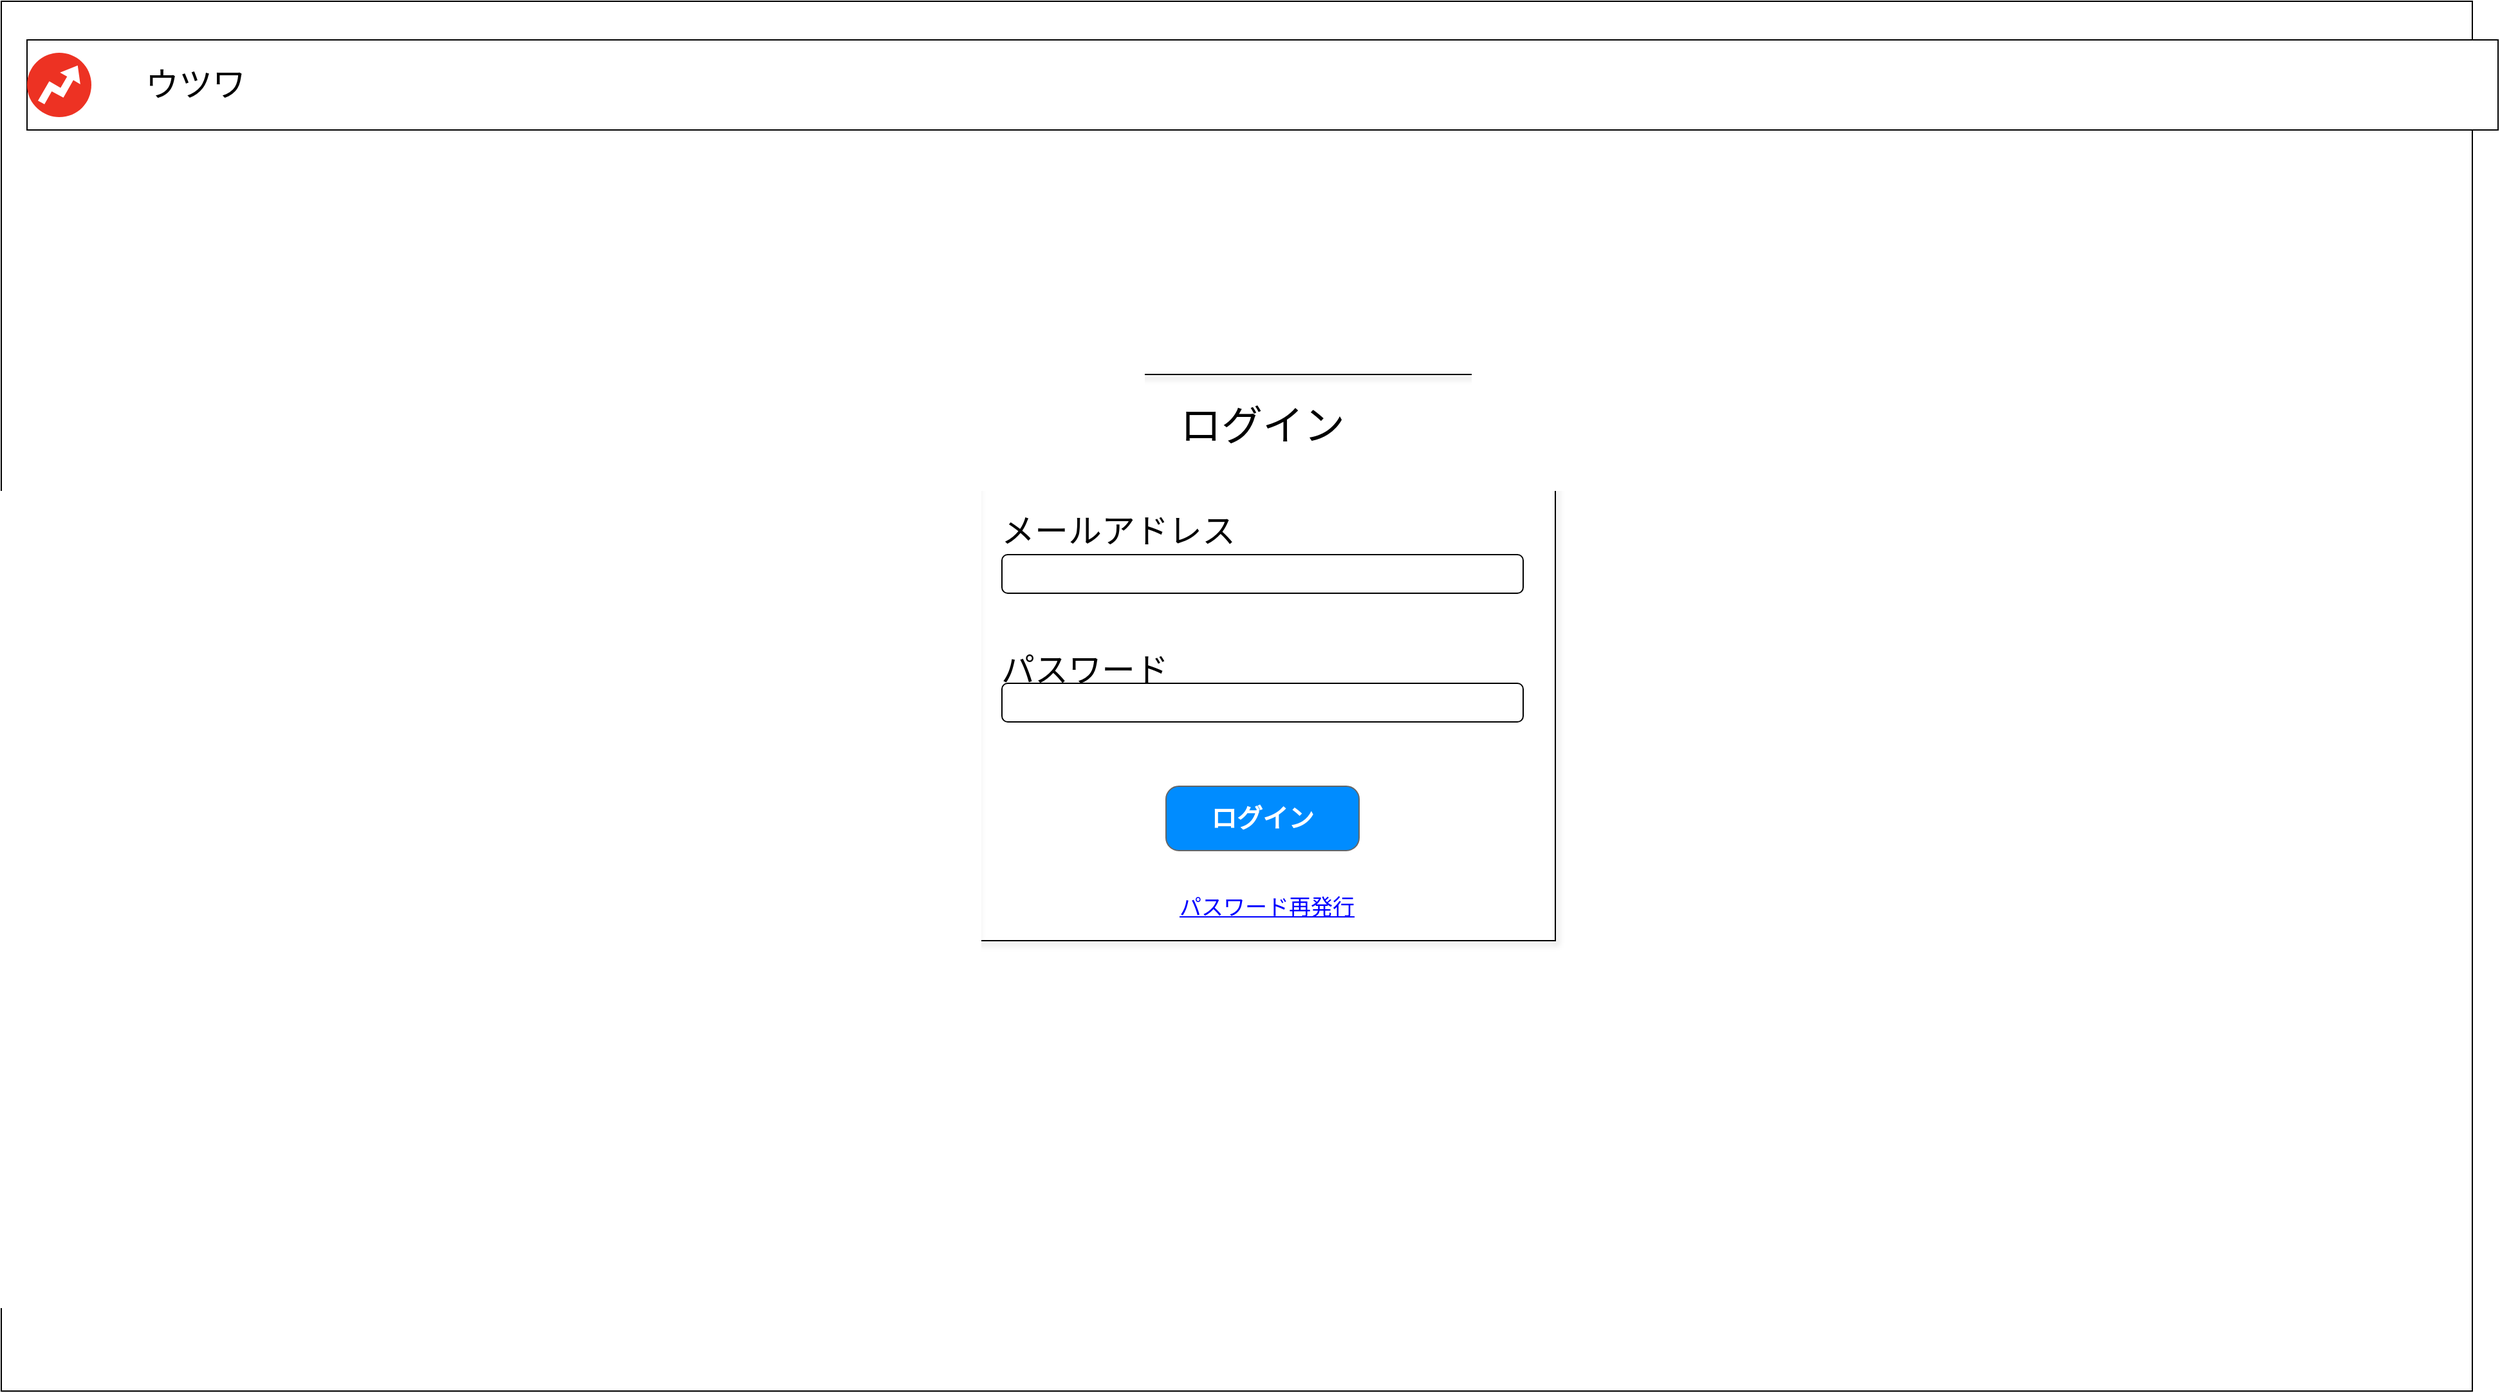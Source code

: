 <mxfile version="20.8.5" type="onedrive" pages="8"><diagram id="njj4JuZIxuECKDSCFYTU" name="ログイン画面"><mxGraphModel grid="1" page="1" gridSize="10" guides="1" tooltips="1" connect="1" arrows="1" fold="1" pageScale="1" pageWidth="980" pageHeight="690" background="#ffffff" math="0" shadow="0"><root><mxCell id="0"/><mxCell id="1" parent="0"/><mxCell id="fkVXIfMR4NU6AHGV7y_I-2" value="" style="rounded=0;whiteSpace=wrap;html=1;" vertex="1" parent="1"><mxGeometry x="960" y="670" width="1920" height="1080" as="geometry"/></mxCell><mxCell id="fkVXIfMR4NU6AHGV7y_I-13" value="" style="group;strokeColor=#000000;strokeWidth=1;shadow=1;sketch=0;" vertex="1" connectable="0" parent="1"><mxGeometry x="1717.5" y="960" width="450" height="440" as="geometry"/></mxCell><mxCell id="fkVXIfMR4NU6AHGV7y_I-3" value="ログイン" style="text;html=1;strokeColor=none;fillColor=none;align=center;verticalAlign=middle;whiteSpace=wrap;rounded=0;fontSize=32;" vertex="1" parent="fkVXIfMR4NU6AHGV7y_I-13"><mxGeometry x="17.5" width="410" height="80" as="geometry"/></mxCell><mxCell id="fkVXIfMR4NU6AHGV7y_I-4" value="&lt;font style=&quot;font-size: 26px&quot;&gt;メールアドレス&lt;/font&gt;" style="text;html=1;strokeColor=none;fillColor=none;align=left;verticalAlign=middle;whiteSpace=wrap;rounded=0;fontSize=32;" vertex="1" parent="fkVXIfMR4NU6AHGV7y_I-13"><mxGeometry x="17.5" y="100" width="415" height="40" as="geometry"/></mxCell><mxCell id="fkVXIfMR4NU6AHGV7y_I-5" value="パスワード" style="text;html=1;strokeColor=none;fillColor=none;align=left;verticalAlign=middle;whiteSpace=wrap;rounded=0;fontSize=26;" vertex="1" parent="fkVXIfMR4NU6AHGV7y_I-13"><mxGeometry x="17.5" y="210" width="280" height="40" as="geometry"/></mxCell><mxCell id="fkVXIfMR4NU6AHGV7y_I-7" value="" style="rounded=1;whiteSpace=wrap;html=1;fontSize=26;align=center;" vertex="1" parent="fkVXIfMR4NU6AHGV7y_I-13"><mxGeometry x="20" y="140" width="405" height="30" as="geometry"/></mxCell><mxCell id="fkVXIfMR4NU6AHGV7y_I-8" value="" style="rounded=1;whiteSpace=wrap;html=1;fontSize=26;align=center;" vertex="1" parent="fkVXIfMR4NU6AHGV7y_I-13"><mxGeometry x="20" y="240" width="405" height="30" as="geometry"/></mxCell><mxCell id="fkVXIfMR4NU6AHGV7y_I-10" value="&lt;font style=&quot;font-size: 20px&quot;&gt;ログイン&lt;/font&gt;" style="strokeWidth=1;shadow=0;dashed=0;align=center;html=1;shape=mxgraph.mockup.buttons.button;strokeColor=#666666;fontColor=#ffffff;mainText=;buttonStyle=round;fontSize=17;fontStyle=1;fillColor=#008cff;whiteSpace=wrap;" vertex="1" parent="fkVXIfMR4NU6AHGV7y_I-13"><mxGeometry x="147.5" y="320" width="150" height="50" as="geometry"/></mxCell><mxCell id="fkVXIfMR4NU6AHGV7y_I-11" value="パスワード再発行" style="strokeWidth=1;shadow=0;dashed=0;align=center;html=1;shape=mxgraph.mockup.text.alphanumeric;linkText=;html=1;fontStyle=4;fontSize=17;fontColor=#0000ff;" vertex="1" parent="fkVXIfMR4NU6AHGV7y_I-13"><mxGeometry y="390" width="450" height="50" as="geometry"/></mxCell><mxCell id="fkVXIfMR4NU6AHGV7y_I-14" value="" style="rounded=0;whiteSpace=wrap;html=1;shadow=0;labelBackgroundColor=#ffffff;sketch=0;strokeColor=#000000;strokeWidth=1;fontSize=26;align=center;" vertex="1" parent="1"><mxGeometry x="980" y="700" width="1920" height="70" as="geometry"/></mxCell><mxCell id="fkVXIfMR4NU6AHGV7y_I-16" value="" style="dashed=0;outlineConnect=0;html=1;align=center;labelPosition=center;verticalLabelPosition=bottom;verticalAlign=top;shape=mxgraph.weblogos.buzzfeed;fillColor=#ED3223;strokeColor=none;shadow=0;labelBackgroundColor=#ffffff;sketch=0;fontSize=26;" vertex="1" parent="1"><mxGeometry x="980" y="710" width="50" height="50" as="geometry"/></mxCell><mxCell id="fkVXIfMR4NU6AHGV7y_I-17" value="ウツワ" style="text;html=1;strokeColor=none;fillColor=none;align=left;verticalAlign=middle;whiteSpace=wrap;rounded=0;shadow=0;labelBackgroundColor=#ffffff;sketch=0;fontSize=26;" vertex="1" parent="1"><mxGeometry x="1070" y="725" width="150" height="20" as="geometry"/></mxCell></root></mxGraphModel></diagram><diagram name="パスワード再発行画面" id="Movp5KO5cig86P28uQtY"><mxGraphModel dx="1082" dy="492" grid="1" gridSize="10" guides="1" tooltips="1" connect="1" arrows="1" fold="1" page="1" pageScale="1" pageWidth="980" pageHeight="690" math="0" shadow="0"><root><mxCell id="UhxEHjnf4aB8dOzfw5aK-0"/><mxCell id="UhxEHjnf4aB8dOzfw5aK-1" parent="UhxEHjnf4aB8dOzfw5aK-0"/><mxCell id="UhxEHjnf4aB8dOzfw5aK-2" value="" style="rounded=0;whiteSpace=wrap;html=1;" parent="UhxEHjnf4aB8dOzfw5aK-1" vertex="1"><mxGeometry x="980" y="700" width="1920" height="1080" as="geometry"/></mxCell><mxCell id="UhxEHjnf4aB8dOzfw5aK-3" value="" style="group;strokeColor=#000000;strokeWidth=1;shadow=1;sketch=0;" parent="UhxEHjnf4aB8dOzfw5aK-1" vertex="1" connectable="0"><mxGeometry x="1717.5" y="1010" width="450" height="440" as="geometry"/></mxCell><mxCell id="UhxEHjnf4aB8dOzfw5aK-4" value="ログイン" style="text;html=1;strokeColor=none;fillColor=none;align=center;verticalAlign=middle;whiteSpace=wrap;rounded=0;fontSize=32;" parent="UhxEHjnf4aB8dOzfw5aK-3" vertex="1"><mxGeometry x="17.5" width="410" height="80" as="geometry"/></mxCell><mxCell id="UhxEHjnf4aB8dOzfw5aK-5" value="&lt;span style=&quot;font-size: 26px&quot;&gt;新パスワード&lt;/span&gt;" style="text;html=1;strokeColor=none;fillColor=none;align=left;verticalAlign=middle;whiteSpace=wrap;rounded=0;fontSize=32;" parent="UhxEHjnf4aB8dOzfw5aK-3" vertex="1"><mxGeometry x="17.5" y="100" width="415" height="40" as="geometry"/></mxCell><mxCell id="UhxEHjnf4aB8dOzfw5aK-6" value="新パスワード(確認用)" style="text;html=1;strokeColor=none;fillColor=none;align=left;verticalAlign=middle;whiteSpace=wrap;rounded=0;fontSize=26;" parent="UhxEHjnf4aB8dOzfw5aK-3" vertex="1"><mxGeometry x="20" y="200" width="280" height="40" as="geometry"/></mxCell><mxCell id="UhxEHjnf4aB8dOzfw5aK-7" value="" style="rounded=1;whiteSpace=wrap;html=1;fontSize=26;align=center;" parent="UhxEHjnf4aB8dOzfw5aK-3" vertex="1"><mxGeometry x="20" y="140" width="405" height="30" as="geometry"/></mxCell><mxCell id="UhxEHjnf4aB8dOzfw5aK-8" value="" style="rounded=1;whiteSpace=wrap;html=1;fontSize=26;align=center;" parent="UhxEHjnf4aB8dOzfw5aK-3" vertex="1"><mxGeometry x="20" y="240" width="405" height="30" as="geometry"/></mxCell><mxCell id="UhxEHjnf4aB8dOzfw5aK-9" value="&lt;span style=&quot;font-size: 20px&quot;&gt;再発行&lt;/span&gt;" style="strokeWidth=1;shadow=0;dashed=0;align=center;html=1;shape=mxgraph.mockup.buttons.button;strokeColor=#666666;fontColor=#ffffff;mainText=;buttonStyle=round;fontSize=17;fontStyle=1;fillColor=#008cff;whiteSpace=wrap;" parent="UhxEHjnf4aB8dOzfw5aK-3" vertex="1"><mxGeometry x="150" y="340" width="150" height="50" as="geometry"/></mxCell><mxCell id="UhxEHjnf4aB8dOzfw5aK-11" value="" style="rounded=0;whiteSpace=wrap;html=1;shadow=0;labelBackgroundColor=#ffffff;sketch=0;strokeColor=#000000;strokeWidth=1;fontSize=26;align=center;" parent="UhxEHjnf4aB8dOzfw5aK-1" vertex="1"><mxGeometry x="980" y="700" width="1920" height="70" as="geometry"/></mxCell><mxCell id="UhxEHjnf4aB8dOzfw5aK-12" value="" style="dashed=0;outlineConnect=0;html=1;align=center;labelPosition=center;verticalLabelPosition=bottom;verticalAlign=top;shape=mxgraph.weblogos.buzzfeed;fillColor=#ED3223;strokeColor=none;shadow=0;labelBackgroundColor=#ffffff;sketch=0;fontSize=26;" parent="UhxEHjnf4aB8dOzfw5aK-1" vertex="1"><mxGeometry x="980" y="710" width="50" height="50" as="geometry"/></mxCell><mxCell id="UhxEHjnf4aB8dOzfw5aK-13" value="ウツワ" style="text;html=1;strokeColor=none;fillColor=none;align=left;verticalAlign=middle;whiteSpace=wrap;rounded=0;shadow=0;labelBackgroundColor=#ffffff;sketch=0;fontSize=26;" parent="UhxEHjnf4aB8dOzfw5aK-1" vertex="1"><mxGeometry x="1070" y="725" width="150" height="20" as="geometry"/></mxCell></root></mxGraphModel></diagram><diagram name="家系図画面" id="y0u6ud0dWhvtvrk-8MdI"><mxGraphModel dx="1082" dy="492" grid="1" gridSize="10" guides="1" tooltips="1" connect="1" arrows="1" fold="1" page="1" pageScale="1" pageWidth="980" pageHeight="690" math="0" shadow="0"><root><mxCell id="Sd3Q4LBeNYqGu2kDoPXt-0"/><mxCell id="Sd3Q4LBeNYqGu2kDoPXt-1" parent="Sd3Q4LBeNYqGu2kDoPXt-0"/><mxCell id="Sd3Q4LBeNYqGu2kDoPXt-2" value="" style="rounded=0;whiteSpace=wrap;html=1;" parent="Sd3Q4LBeNYqGu2kDoPXt-1" vertex="1"><mxGeometry x="980" y="700" width="1920" height="1090" as="geometry"/></mxCell><mxCell id="Sd3Q4LBeNYqGu2kDoPXt-10" value="" style="rounded=0;whiteSpace=wrap;html=1;shadow=0;labelBackgroundColor=#ffffff;sketch=0;strokeColor=#000000;strokeWidth=1;fontSize=26;align=center;" parent="Sd3Q4LBeNYqGu2kDoPXt-1" vertex="1"><mxGeometry x="980" y="700" width="1920" height="70" as="geometry"/></mxCell><mxCell id="Sd3Q4LBeNYqGu2kDoPXt-11" value="" style="dashed=0;outlineConnect=0;html=1;align=center;labelPosition=center;verticalLabelPosition=bottom;verticalAlign=top;shape=mxgraph.weblogos.buzzfeed;fillColor=#ED3223;strokeColor=none;shadow=0;labelBackgroundColor=#ffffff;sketch=0;fontSize=26;" parent="Sd3Q4LBeNYqGu2kDoPXt-1" vertex="1"><mxGeometry x="980" y="710" width="50" height="50" as="geometry"/></mxCell><mxCell id="Sd3Q4LBeNYqGu2kDoPXt-12" value="ウツワ" style="text;html=1;strokeColor=none;fillColor=none;align=left;verticalAlign=middle;whiteSpace=wrap;rounded=0;shadow=0;labelBackgroundColor=#ffffff;sketch=0;fontSize=26;" parent="Sd3Q4LBeNYqGu2kDoPXt-1" vertex="1"><mxGeometry x="1070" y="725" width="150" height="20" as="geometry"/></mxCell><mxCell id="Sd3Q4LBeNYqGu2kDoPXt-13" value="&lt;font style=&quot;font-size: 22px&quot;&gt;佐藤　明&lt;/font&gt;" style="rounded=1;whiteSpace=wrap;html=1;shadow=0;labelBackgroundColor=#ffffff;sketch=0;strokeWidth=2;fontSize=26;align=center;strokeColor=#FF66B3;" parent="Sd3Q4LBeNYqGu2kDoPXt-1" vertex="1"><mxGeometry x="1540" y="860" width="150" height="40" as="geometry"/></mxCell><mxCell id="Sd3Q4LBeNYqGu2kDoPXt-28" style="edgeStyle=none;rounded=0;orthogonalLoop=1;jettySize=auto;html=1;exitX=1;exitY=0.5;exitDx=0;exitDy=0;entryX=0;entryY=0.5;entryDx=0;entryDy=0;startArrow=none;startFill=0;endArrow=none;endFill=0;strokeColor=#000000;fontSize=26;" parent="Sd3Q4LBeNYqGu2kDoPXt-1" source="Sd3Q4LBeNYqGu2kDoPXt-16" target="Sd3Q4LBeNYqGu2kDoPXt-21" edge="1"><mxGeometry relative="1" as="geometry"/></mxCell><mxCell id="Sd3Q4LBeNYqGu2kDoPXt-16" value="" style="rounded=1;whiteSpace=wrap;html=1;shadow=0;labelBackgroundColor=#ffffff;sketch=0;strokeWidth=2;fontSize=26;align=center;strokeColor=#666666;fillColor=#f5f5f5;fontColor=#333333;" parent="Sd3Q4LBeNYqGu2kDoPXt-1" vertex="1"><mxGeometry x="1740" y="860" width="150" height="40" as="geometry"/></mxCell><mxCell id="Sd3Q4LBeNYqGu2kDoPXt-27" style="rounded=0;orthogonalLoop=1;jettySize=auto;html=1;exitX=1;exitY=0.5;exitDx=0;exitDy=0;entryX=0;entryY=0.5;entryDx=0;entryDy=0;fontSize=26;startArrow=none;startFill=0;endArrow=none;endFill=0;" parent="Sd3Q4LBeNYqGu2kDoPXt-1" source="Sd3Q4LBeNYqGu2kDoPXt-19" target="Sd3Q4LBeNYqGu2kDoPXt-13" edge="1"><mxGeometry relative="1" as="geometry"/></mxCell><mxCell id="Sd3Q4LBeNYqGu2kDoPXt-19" value="&lt;font style=&quot;font-size: 22px&quot;&gt;佐藤　修司&lt;/font&gt;" style="rounded=1;whiteSpace=wrap;html=1;shadow=0;labelBackgroundColor=#ffffff;sketch=0;strokeWidth=2;fontSize=26;align=center;strokeColor=#3399FF;" parent="Sd3Q4LBeNYqGu2kDoPXt-1" vertex="1"><mxGeometry x="1320" y="860" width="150" height="40" as="geometry"/></mxCell><mxCell id="Sd3Q4LBeNYqGu2kDoPXt-21" value="&lt;span style=&quot;font-size: 22px&quot;&gt;鈴木　光&lt;/span&gt;" style="rounded=1;whiteSpace=wrap;html=1;shadow=0;labelBackgroundColor=#ffffff;sketch=0;strokeWidth=2;fontSize=26;align=center;strokeColor=#FF66B3;" parent="Sd3Q4LBeNYqGu2kDoPXt-1" vertex="1"><mxGeometry x="1940" y="860" width="150" height="40" as="geometry"/></mxCell><mxCell id="Sd3Q4LBeNYqGu2kDoPXt-29" style="edgeStyle=none;rounded=0;orthogonalLoop=1;jettySize=auto;html=1;exitX=1;exitY=0.5;exitDx=0;exitDy=0;startArrow=none;startFill=0;endArrow=none;endFill=0;strokeColor=#000000;fontSize=26;" parent="Sd3Q4LBeNYqGu2kDoPXt-1" source="Sd3Q4LBeNYqGu2kDoPXt-23" target="Sd3Q4LBeNYqGu2kDoPXt-24" edge="1"><mxGeometry relative="1" as="geometry"/></mxCell><mxCell id="Sd3Q4LBeNYqGu2kDoPXt-23" value="" style="rounded=1;whiteSpace=wrap;html=1;shadow=0;labelBackgroundColor=#ffffff;sketch=0;strokeWidth=2;fontSize=26;align=center;strokeColor=#666666;fillColor=#f5f5f5;fontColor=#333333;" parent="Sd3Q4LBeNYqGu2kDoPXt-1" vertex="1"><mxGeometry x="2140" y="860" width="150" height="40" as="geometry"/></mxCell><mxCell id="Sd3Q4LBeNYqGu2kDoPXt-24" value="" style="rounded=1;whiteSpace=wrap;html=1;shadow=0;labelBackgroundColor=#ffffff;sketch=0;strokeWidth=2;fontSize=26;align=center;strokeColor=#666666;fillColor=#f5f5f5;fontColor=#333333;" parent="Sd3Q4LBeNYqGu2kDoPXt-1" vertex="1"><mxGeometry x="2330" y="860" width="150" height="40" as="geometry"/></mxCell><mxCell id="Sd3Q4LBeNYqGu2kDoPXt-30" style="edgeStyle=none;rounded=0;orthogonalLoop=1;jettySize=auto;html=1;exitX=1;exitY=0.5;exitDx=0;exitDy=0;startArrow=none;startFill=0;endArrow=none;endFill=0;strokeColor=#000000;fontSize=26;" parent="Sd3Q4LBeNYqGu2kDoPXt-1" source="Sd3Q4LBeNYqGu2kDoPXt-25" target="Sd3Q4LBeNYqGu2kDoPXt-26" edge="1"><mxGeometry relative="1" as="geometry"/></mxCell><mxCell id="Sd3Q4LBeNYqGu2kDoPXt-25" value="&lt;span style=&quot;font-size: 22px&quot;&gt;鈴木　敦&lt;/span&gt;" style="rounded=1;whiteSpace=wrap;html=1;shadow=0;labelBackgroundColor=#ffffff;sketch=0;strokeWidth=2;fontSize=26;align=center;strokeColor=#3399FF;" parent="Sd3Q4LBeNYqGu2kDoPXt-1" vertex="1"><mxGeometry x="2530" y="860" width="150" height="40" as="geometry"/></mxCell><mxCell id="Sd3Q4LBeNYqGu2kDoPXt-26" value="&lt;span style=&quot;font-size: 22px&quot;&gt;鈴木　光&lt;/span&gt;" style="rounded=1;whiteSpace=wrap;html=1;shadow=0;labelBackgroundColor=#ffffff;sketch=0;strokeWidth=2;fontSize=26;align=center;strokeColor=#FF66B3;" parent="Sd3Q4LBeNYqGu2kDoPXt-1" vertex="1"><mxGeometry x="2730" y="860" width="150" height="40" as="geometry"/></mxCell><mxCell id="Sd3Q4LBeNYqGu2kDoPXt-37" style="edgeStyle=none;rounded=0;orthogonalLoop=1;jettySize=auto;html=1;exitX=1;exitY=0.5;exitDx=0;exitDy=0;startArrow=none;startFill=0;endArrow=none;endFill=0;strokeColor=#000000;fontSize=26;" parent="Sd3Q4LBeNYqGu2kDoPXt-1" source="Sd3Q4LBeNYqGu2kDoPXt-31" target="Sd3Q4LBeNYqGu2kDoPXt-35" edge="1"><mxGeometry relative="1" as="geometry"/></mxCell><mxCell id="Sd3Q4LBeNYqGu2kDoPXt-31" value="&lt;font style=&quot;font-size: 22px&quot;&gt;佐藤　修司&lt;/font&gt;" style="rounded=1;whiteSpace=wrap;html=1;shadow=0;labelBackgroundColor=#ffffff;sketch=0;strokeWidth=2;fontSize=26;align=center;strokeColor=#3399FF;" parent="Sd3Q4LBeNYqGu2kDoPXt-1" vertex="1"><mxGeometry x="1440" y="990" width="140" height="40" as="geometry"/></mxCell><mxCell id="Sd3Q4LBeNYqGu2kDoPXt-38" style="edgeStyle=none;rounded=0;orthogonalLoop=1;jettySize=auto;html=1;exitX=1;exitY=0.5;exitDx=0;exitDy=0;startArrow=none;startFill=0;endArrow=none;endFill=0;strokeColor=#000000;fontSize=26;" parent="Sd3Q4LBeNYqGu2kDoPXt-1" source="Sd3Q4LBeNYqGu2kDoPXt-33" target="Sd3Q4LBeNYqGu2kDoPXt-36" edge="1"><mxGeometry relative="1" as="geometry"/></mxCell><mxCell id="Sd3Q4LBeNYqGu2kDoPXt-52" style="edgeStyle=none;rounded=0;orthogonalLoop=1;jettySize=auto;html=1;exitX=0.5;exitY=0;exitDx=0;exitDy=0;startArrow=none;startFill=0;endArrow=none;endFill=0;strokeColor=#000000;fontSize=26;" parent="Sd3Q4LBeNYqGu2kDoPXt-1" source="Sd3Q4LBeNYqGu2kDoPXt-33" edge="1"><mxGeometry relative="1" as="geometry"><mxPoint x="2315" y="880" as="targetPoint"/></mxGeometry></mxCell><mxCell id="Sd3Q4LBeNYqGu2kDoPXt-33" value="&lt;font style=&quot;font-size: 22px&quot;&gt;佐藤　修司&lt;/font&gt;" style="rounded=1;whiteSpace=wrap;html=1;shadow=0;labelBackgroundColor=#ffffff;sketch=0;strokeWidth=2;fontSize=26;align=center;strokeColor=#3399FF;" parent="Sd3Q4LBeNYqGu2kDoPXt-1" vertex="1"><mxGeometry x="2240" y="990" width="150" height="40" as="geometry"/></mxCell><mxCell id="Sd3Q4LBeNYqGu2kDoPXt-35" value="&lt;span style=&quot;font-size: 22px&quot;&gt;鈴木　光&lt;/span&gt;" style="rounded=1;whiteSpace=wrap;html=1;shadow=0;labelBackgroundColor=#ffffff;sketch=0;strokeWidth=2;fontSize=26;align=center;strokeColor=#FF66B3;" parent="Sd3Q4LBeNYqGu2kDoPXt-1" vertex="1"><mxGeometry x="1840" y="990" width="140" height="40" as="geometry"/></mxCell><mxCell id="Sd3Q4LBeNYqGu2kDoPXt-53" style="edgeStyle=none;rounded=0;orthogonalLoop=1;jettySize=auto;html=1;exitX=0.5;exitY=0;exitDx=0;exitDy=0;startArrow=none;startFill=0;endArrow=none;endFill=0;strokeColor=#000000;fontSize=26;" parent="Sd3Q4LBeNYqGu2kDoPXt-1" source="Sd3Q4LBeNYqGu2kDoPXt-36" edge="1"><mxGeometry relative="1" as="geometry"><mxPoint x="2710" y="880" as="targetPoint"/></mxGeometry></mxCell><mxCell id="Sd3Q4LBeNYqGu2kDoPXt-36" value="&lt;span style=&quot;font-size: 22px&quot;&gt;鈴木　光&lt;/span&gt;" style="rounded=1;whiteSpace=wrap;html=1;shadow=0;labelBackgroundColor=#ffffff;sketch=0;strokeWidth=2;fontSize=26;align=center;strokeColor=#FF66B3;" parent="Sd3Q4LBeNYqGu2kDoPXt-1" vertex="1"><mxGeometry x="2640" y="990" width="140" height="40" as="geometry"/></mxCell><mxCell id="Sd3Q4LBeNYqGu2kDoPXt-55" style="edgeStyle=none;rounded=0;orthogonalLoop=1;jettySize=auto;html=1;exitX=0.5;exitY=0;exitDx=0;exitDy=0;startArrow=none;startFill=0;endArrow=none;endFill=0;strokeColor=#000000;fontSize=26;" parent="Sd3Q4LBeNYqGu2kDoPXt-1" source="Sd3Q4LBeNYqGu2kDoPXt-39" edge="1"><mxGeometry relative="1" as="geometry"><mxPoint x="1715" y="1010" as="targetPoint"/></mxGeometry></mxCell><mxCell id="Sd3Q4LBeNYqGu2kDoPXt-56" style="edgeStyle=none;rounded=0;orthogonalLoop=1;jettySize=auto;html=1;exitX=1;exitY=0.5;exitDx=0;exitDy=0;startArrow=none;startFill=0;endArrow=none;endFill=0;strokeColor=#000000;fontSize=26;" parent="Sd3Q4LBeNYqGu2kDoPXt-1" source="Sd3Q4LBeNYqGu2kDoPXt-39" target="Sd3Q4LBeNYqGu2kDoPXt-41" edge="1"><mxGeometry relative="1" as="geometry"/></mxCell><mxCell id="Sd3Q4LBeNYqGu2kDoPXt-39" value="" style="rounded=1;whiteSpace=wrap;html=1;shadow=0;labelBackgroundColor=#ffffff;sketch=0;strokeWidth=2;fontSize=26;align=center;strokeColor=#3399FF;fillColor=#99CCFF;" parent="Sd3Q4LBeNYqGu2kDoPXt-1" vertex="1"><mxGeometry x="1640" y="1120" width="150" height="40" as="geometry"/></mxCell><mxCell id="Sd3Q4LBeNYqGu2kDoPXt-41" value="&lt;span style=&quot;font-size: 22px&quot;&gt;鈴木　光&lt;/span&gt;" style="rounded=1;whiteSpace=wrap;html=1;shadow=0;labelBackgroundColor=#ffffff;sketch=0;strokeWidth=2;fontSize=26;align=center;strokeColor=#FF66B3;" parent="Sd3Q4LBeNYqGu2kDoPXt-1" vertex="1"><mxGeometry x="2330" y="1120" width="150" height="40" as="geometry"/></mxCell><mxCell id="Sd3Q4LBeNYqGu2kDoPXt-42" value="&lt;span style=&quot;font-size: 22px&quot;&gt;鈴木　光&lt;/span&gt;" style="rounded=1;whiteSpace=wrap;html=1;shadow=0;labelBackgroundColor=#ffffff;sketch=0;strokeWidth=2;fontSize=26;align=center;strokeColor=#FF66B3;" parent="Sd3Q4LBeNYqGu2kDoPXt-1" vertex="1"><mxGeometry x="2590" y="1120" width="150" height="40" as="geometry"/></mxCell><mxCell id="Sd3Q4LBeNYqGu2kDoPXt-58" style="edgeStyle=none;rounded=0;orthogonalLoop=1;jettySize=auto;html=1;exitX=1;exitY=0.5;exitDx=0;exitDy=0;entryX=0;entryY=0.5;entryDx=0;entryDy=0;startArrow=none;startFill=0;endArrow=none;endFill=0;strokeColor=#000000;fontSize=26;" parent="Sd3Q4LBeNYqGu2kDoPXt-1" source="Sd3Q4LBeNYqGu2kDoPXt-43" target="Sd3Q4LBeNYqGu2kDoPXt-44" edge="1"><mxGeometry relative="1" as="geometry"/></mxCell><mxCell id="Sd3Q4LBeNYqGu2kDoPXt-43" value="&lt;font style=&quot;font-size: 22px&quot;&gt;佐藤　修司&lt;/font&gt;" style="rounded=1;whiteSpace=wrap;html=1;shadow=0;labelBackgroundColor=#ffffff;sketch=0;strokeWidth=2;fontSize=26;align=center;strokeColor=#3399FF;" parent="Sd3Q4LBeNYqGu2kDoPXt-1" vertex="1"><mxGeometry x="1790" y="1270" width="150" height="40" as="geometry"/></mxCell><mxCell id="Sd3Q4LBeNYqGu2kDoPXt-44" value="&lt;span style=&quot;font-size: 22px&quot;&gt;鈴木　光&lt;/span&gt;" style="rounded=1;whiteSpace=wrap;html=1;shadow=0;labelBackgroundColor=#ffffff;sketch=0;strokeWidth=2;fontSize=26;align=center;strokeColor=#FF66B3;" parent="Sd3Q4LBeNYqGu2kDoPXt-1" vertex="1"><mxGeometry x="2150" y="1270" width="150" height="40" as="geometry"/></mxCell><mxCell id="Sd3Q4LBeNYqGu2kDoPXt-45" style="edgeStyle=none;rounded=0;orthogonalLoop=1;jettySize=auto;html=1;exitX=0.5;exitY=0;exitDx=0;exitDy=0;startArrow=none;startFill=0;endArrow=none;endFill=0;strokeColor=#000000;fontSize=26;" parent="Sd3Q4LBeNYqGu2kDoPXt-1" source="Sd3Q4LBeNYqGu2kDoPXt-31" target="Sd3Q4LBeNYqGu2kDoPXt-31" edge="1"><mxGeometry relative="1" as="geometry"/></mxCell><mxCell id="Sd3Q4LBeNYqGu2kDoPXt-49" value="" style="endArrow=none;html=1;strokeColor=#000000;fontSize=26;" parent="Sd3Q4LBeNYqGu2kDoPXt-1" source="Sd3Q4LBeNYqGu2kDoPXt-31" edge="1"><mxGeometry width="50" height="50" relative="1" as="geometry"><mxPoint x="1480" y="930" as="sourcePoint"/><mxPoint x="1510" y="880" as="targetPoint"/></mxGeometry></mxCell><mxCell id="Sd3Q4LBeNYqGu2kDoPXt-50" value="" style="endArrow=none;html=1;strokeColor=#000000;fontSize=26;entryX=0.5;entryY=0;entryDx=0;entryDy=0;" parent="Sd3Q4LBeNYqGu2kDoPXt-1" target="Sd3Q4LBeNYqGu2kDoPXt-35" edge="1"><mxGeometry width="50" height="50" relative="1" as="geometry"><mxPoint x="1910" y="880" as="sourcePoint"/><mxPoint x="1980" y="1270" as="targetPoint"/></mxGeometry></mxCell><mxCell id="Sd3Q4LBeNYqGu2kDoPXt-54" value="" style="strokeWidth=1;html=1;shape=mxgraph.flowchart.annotation_2;align=left;labelPosition=right;pointerEvents=1;shadow=0;labelBackgroundColor=#ffffff;sketch=0;fillColor=#FFD966;fontSize=26;rotation=90;" parent="Sd3Q4LBeNYqGu2kDoPXt-1" vertex="1"><mxGeometry x="2476.25" y="933.75" width="107.5" height="260" as="geometry"/></mxCell><mxCell id="Sd3Q4LBeNYqGu2kDoPXt-57" value="" style="strokeWidth=1;html=1;shape=mxgraph.flowchart.annotation_2;align=left;labelPosition=right;pointerEvents=1;shadow=0;labelBackgroundColor=#ffffff;sketch=0;fillColor=#FFD966;fontSize=26;rotation=90;" parent="Sd3Q4LBeNYqGu2kDoPXt-1" vertex="1"><mxGeometry x="1985" y="1025" width="120" height="360" as="geometry"/></mxCell><mxCell id="Sd3Q4LBeNYqGu2kDoPXt-60" style="edgeStyle=none;rounded=0;orthogonalLoop=1;jettySize=auto;html=1;exitX=0.5;exitY=0;exitDx=0;exitDy=0;startArrow=none;startFill=0;endArrow=none;endFill=0;strokeColor=#000000;fontSize=26;" parent="Sd3Q4LBeNYqGu2kDoPXt-1" source="Sd3Q4LBeNYqGu2kDoPXt-59" edge="1"><mxGeometry relative="1" as="geometry"><mxPoint x="2045" y="1290" as="targetPoint"/></mxGeometry></mxCell><mxCell id="Sd3Q4LBeNYqGu2kDoPXt-61" style="edgeStyle=none;rounded=0;orthogonalLoop=1;jettySize=auto;html=1;exitX=1;exitY=0.5;exitDx=0;exitDy=0;entryX=1.003;entryY=0.656;entryDx=0;entryDy=0;entryPerimeter=0;startArrow=none;startFill=0;endArrow=none;endFill=0;strokeColor=#000000;fontSize=26;" parent="Sd3Q4LBeNYqGu2kDoPXt-1" source="Sd3Q4LBeNYqGu2kDoPXt-59" target="Sd3Q4LBeNYqGu2kDoPXt-2" edge="1"><mxGeometry relative="1" as="geometry"/></mxCell><mxCell id="Sd3Q4LBeNYqGu2kDoPXt-59" value="&lt;font style=&quot;font-size: 22px&quot;&gt;佐藤　修司&lt;/font&gt;" style="rounded=1;whiteSpace=wrap;html=1;shadow=0;labelBackgroundColor=#ffffff;sketch=0;strokeWidth=2;fontSize=26;align=center;strokeColor=#3399FF;" parent="Sd3Q4LBeNYqGu2kDoPXt-1" vertex="1"><mxGeometry x="1970" y="1390" width="150" height="40" as="geometry"/></mxCell><mxCell id="Sd3Q4LBeNYqGu2kDoPXt-64" value="佐藤　修司" style="text;html=1;strokeColor=none;fillColor=none;align=center;verticalAlign=middle;whiteSpace=wrap;rounded=0;shadow=0;labelBackgroundColor=none;sketch=0;fontSize=22;" parent="Sd3Q4LBeNYqGu2kDoPXt-1" vertex="1"><mxGeometry x="1645" y="1130" width="140" height="20" as="geometry"/></mxCell><mxCell id="Sd3Q4LBeNYqGu2kDoPXt-65" value="佐藤　修司" style="text;html=1;strokeColor=none;fillColor=none;align=center;verticalAlign=middle;whiteSpace=wrap;rounded=0;shadow=0;labelBackgroundColor=none;sketch=0;fontSize=22;" parent="Sd3Q4LBeNYqGu2kDoPXt-1" vertex="1"><mxGeometry x="1740" y="870" width="140" height="20" as="geometry"/></mxCell><mxCell id="Sd3Q4LBeNYqGu2kDoPXt-66" value="佐藤　修司" style="text;html=1;strokeColor=none;fillColor=none;align=center;verticalAlign=middle;whiteSpace=wrap;rounded=0;shadow=0;labelBackgroundColor=none;sketch=0;fontSize=22;" parent="Sd3Q4LBeNYqGu2kDoPXt-1" vertex="1"><mxGeometry x="2150" y="870" width="140" height="20" as="geometry"/></mxCell><mxCell id="Sd3Q4LBeNYqGu2kDoPXt-67" value="佐藤　修司" style="text;html=1;strokeColor=none;fillColor=none;align=center;verticalAlign=middle;whiteSpace=wrap;rounded=0;shadow=0;labelBackgroundColor=none;sketch=0;fontSize=22;" parent="Sd3Q4LBeNYqGu2kDoPXt-1" vertex="1"><mxGeometry x="2335" y="870" width="140" height="20" as="geometry"/></mxCell><mxCell id="oeqnC9bTM9BOAJS_AETn-0" value="２親等" style="strokeWidth=1;shadow=0;dashed=0;align=center;html=1;shape=mxgraph.mockup.forms.comboBox;strokeColor=#999999;fillColor=#ddeeff;align=left;fillColor2=#aaddff;mainText=;fontColor=#666666;fontSize=17;spacingLeft=3;labelBackgroundColor=none;sketch=0;" parent="Sd3Q4LBeNYqGu2kDoPXt-1" vertex="1"><mxGeometry x="1320" y="790" width="150" height="30" as="geometry"/></mxCell><mxCell id="qZlqj6kC_-2BtyF8T2y_-23" value="" style="group" parent="Sd3Q4LBeNYqGu2kDoPXt-1" vertex="1" connectable="0"><mxGeometry x="980" y="770" width="210" height="1020" as="geometry"/></mxCell><mxCell id="Sd3Q4LBeNYqGu2kDoPXt-20" value="" style="rounded=0;whiteSpace=wrap;html=1;shadow=0;labelBackgroundColor=#ffffff;sketch=0;strokeColor=#d79b00;strokeWidth=1;fontSize=26;align=left;fillColor=#ffe6cc;" parent="qZlqj6kC_-2BtyF8T2y_-23" vertex="1"><mxGeometry width="210" height="1020" as="geometry"/></mxCell><mxCell id="qZlqj6kC_-2BtyF8T2y_-0" value="" style="shape=mxgraph.signs.travel.arrow_east;html=1;pointerEvents=1;fillColor=#000000;strokeColor=none;verticalLabelPosition=bottom;verticalAlign=top;align=center;" parent="qZlqj6kC_-2BtyF8T2y_-23" vertex="1"><mxGeometry y="37" width="40" height="33" as="geometry"/></mxCell><mxCell id="qZlqj6kC_-2BtyF8T2y_-1" value="&lt;font style=&quot;font-size: 26px;&quot;&gt;掲示板&lt;/font&gt;" style="text;html=1;strokeColor=none;fillColor=none;align=left;verticalAlign=middle;whiteSpace=wrap;rounded=0;fontSize=26;" parent="qZlqj6kC_-2BtyF8T2y_-23" vertex="1"><mxGeometry x="40" y="37" width="170" height="33" as="geometry"/></mxCell><mxCell id="qZlqj6kC_-2BtyF8T2y_-6" value="" style="shape=mxgraph.signs.travel.arrow_east;html=1;pointerEvents=1;fillColor=#000000;strokeColor=none;verticalLabelPosition=bottom;verticalAlign=top;align=center;" parent="qZlqj6kC_-2BtyF8T2y_-23" vertex="1"><mxGeometry y="93.5" width="40" height="33" as="geometry"/></mxCell><mxCell id="qZlqj6kC_-2BtyF8T2y_-7" value="コミュニティ" style="text;html=1;strokeColor=none;fillColor=none;align=left;verticalAlign=middle;whiteSpace=wrap;rounded=0;fontSize=26;" parent="qZlqj6kC_-2BtyF8T2y_-23" vertex="1"><mxGeometry x="40" y="93.5" width="170" height="33" as="geometry"/></mxCell><mxCell id="qZlqj6kC_-2BtyF8T2y_-8" value="" style="shape=mxgraph.signs.travel.arrow_east;html=1;pointerEvents=1;fillColor=#000000;strokeColor=none;verticalLabelPosition=bottom;verticalAlign=top;align=center;" parent="qZlqj6kC_-2BtyF8T2y_-23" vertex="1"><mxGeometry y="150" width="40" height="33" as="geometry"/></mxCell><mxCell id="qZlqj6kC_-2BtyF8T2y_-9" value="ポイント市場" style="text;html=1;strokeColor=none;fillColor=none;align=left;verticalAlign=middle;whiteSpace=wrap;rounded=0;fontSize=26;" parent="qZlqj6kC_-2BtyF8T2y_-23" vertex="1"><mxGeometry x="40" y="150" width="170" height="33" as="geometry"/></mxCell><mxCell id="qZlqj6kC_-2BtyF8T2y_-10" value="" style="shape=mxgraph.signs.travel.arrow_east;html=1;pointerEvents=1;fillColor=#000000;strokeColor=none;verticalLabelPosition=bottom;verticalAlign=top;align=center;" parent="qZlqj6kC_-2BtyF8T2y_-23" vertex="1"><mxGeometry y="210" width="40" height="33" as="geometry"/></mxCell><mxCell id="qZlqj6kC_-2BtyF8T2y_-11" value="カレンダー" style="text;html=1;strokeColor=none;fillColor=none;align=left;verticalAlign=middle;whiteSpace=wrap;rounded=0;fontSize=26;" parent="qZlqj6kC_-2BtyF8T2y_-23" vertex="1"><mxGeometry x="40" y="210" width="170" height="33" as="geometry"/></mxCell><mxCell id="qZlqj6kC_-2BtyF8T2y_-12" value="" style="shape=mxgraph.signs.travel.arrow_east;html=1;pointerEvents=1;fillColor=#000000;strokeColor=none;verticalLabelPosition=bottom;verticalAlign=top;align=center;" parent="qZlqj6kC_-2BtyF8T2y_-23" vertex="1"><mxGeometry y="270" width="40" height="33" as="geometry"/></mxCell><mxCell id="qZlqj6kC_-2BtyF8T2y_-13" value="アルバム" style="text;html=1;strokeColor=none;fillColor=none;align=left;verticalAlign=middle;whiteSpace=wrap;rounded=0;fontSize=26;" parent="qZlqj6kC_-2BtyF8T2y_-23" vertex="1"><mxGeometry x="40" y="270" width="170" height="33" as="geometry"/></mxCell><mxCell id="qZlqj6kC_-2BtyF8T2y_-14" value="" style="shape=mxgraph.signs.travel.arrow_east;html=1;pointerEvents=1;fillColor=#000000;strokeColor=none;verticalLabelPosition=bottom;verticalAlign=top;align=center;" parent="qZlqj6kC_-2BtyF8T2y_-23" vertex="1"><mxGeometry y="327" width="40" height="33" as="geometry"/></mxCell><mxCell id="qZlqj6kC_-2BtyF8T2y_-15" value="家系図" style="text;html=1;strokeColor=none;fillColor=none;align=left;verticalAlign=middle;whiteSpace=wrap;rounded=0;fontSize=26;" parent="qZlqj6kC_-2BtyF8T2y_-23" vertex="1"><mxGeometry x="40" y="327" width="170" height="33" as="geometry"/></mxCell><mxCell id="qZlqj6kC_-2BtyF8T2y_-19" value="" style="shape=mxgraph.signs.travel.arrow_east;html=1;pointerEvents=1;fillColor=#000000;strokeColor=none;verticalLabelPosition=bottom;verticalAlign=top;align=center;" parent="qZlqj6kC_-2BtyF8T2y_-23" vertex="1"><mxGeometry y="380" width="40" height="33" as="geometry"/></mxCell><mxCell id="qZlqj6kC_-2BtyF8T2y_-20" value="設定" style="text;html=1;strokeColor=none;fillColor=none;align=left;verticalAlign=middle;whiteSpace=wrap;rounded=0;fontSize=26;" parent="qZlqj6kC_-2BtyF8T2y_-23" vertex="1"><mxGeometry x="40" y="380" width="170" height="33" as="geometry"/></mxCell><mxCell id="qZlqj6kC_-2BtyF8T2y_-21" value="" style="shape=mxgraph.signs.travel.arrow_east;html=1;pointerEvents=1;fillColor=#000000;strokeColor=none;verticalLabelPosition=bottom;verticalAlign=top;align=center;" parent="qZlqj6kC_-2BtyF8T2y_-23" vertex="1"><mxGeometry y="440" width="40" height="33" as="geometry"/></mxCell><mxCell id="qZlqj6kC_-2BtyF8T2y_-22" value="家族情報" style="text;html=1;strokeColor=none;fillColor=none;align=left;verticalAlign=middle;whiteSpace=wrap;rounded=0;fontSize=26;" parent="qZlqj6kC_-2BtyF8T2y_-23" vertex="1"><mxGeometry x="40" y="440" width="170" height="33" as="geometry"/></mxCell><mxCell id="gNhogosgXwOWlgtDRspS-0" value="しゅうちゃん" style="text;html=1;strokeColor=none;fillColor=none;align=center;verticalAlign=middle;whiteSpace=wrap;rounded=0;shadow=1;fontSize=26;" parent="Sd3Q4LBeNYqGu2kDoPXt-1" vertex="1"><mxGeometry x="2670" y="715" width="190" height="40" as="geometry"/></mxCell></root></mxGraphModel></diagram><diagram name="トップ画面" id="r_fP7V2WvybSIJvn7DAv"><mxGraphModel dx="1082" dy="492" grid="1" gridSize="10" guides="1" tooltips="1" connect="1" arrows="1" fold="1" page="1" pageScale="1" pageWidth="980" pageHeight="690" math="0" shadow="0"><root><mxCell id="LUsnZHdPmanMK0MiNeHj-0"/><mxCell id="LUsnZHdPmanMK0MiNeHj-1" parent="LUsnZHdPmanMK0MiNeHj-0"/><mxCell id="LUsnZHdPmanMK0MiNeHj-2" value="" style="rounded=0;whiteSpace=wrap;html=1;" parent="LUsnZHdPmanMK0MiNeHj-1" vertex="1"><mxGeometry x="980" y="700" width="1920" height="1090" as="geometry"/></mxCell><mxCell id="LUsnZHdPmanMK0MiNeHj-3" value="" style="rounded=0;whiteSpace=wrap;html=1;shadow=0;labelBackgroundColor=#ffffff;sketch=0;strokeColor=#000000;strokeWidth=1;fontSize=26;align=center;" parent="LUsnZHdPmanMK0MiNeHj-1" vertex="1"><mxGeometry x="980" y="700" width="1920" height="70" as="geometry"/></mxCell><mxCell id="LUsnZHdPmanMK0MiNeHj-4" value="" style="dashed=0;outlineConnect=0;html=1;align=center;labelPosition=center;verticalLabelPosition=bottom;verticalAlign=top;shape=mxgraph.weblogos.buzzfeed;fillColor=#ED3223;strokeColor=none;shadow=0;labelBackgroundColor=#ffffff;sketch=0;fontSize=26;" parent="LUsnZHdPmanMK0MiNeHj-1" vertex="1"><mxGeometry x="980" y="710" width="50" height="50" as="geometry"/></mxCell><mxCell id="LUsnZHdPmanMK0MiNeHj-5" value="ウツワ" style="text;html=1;strokeColor=none;fillColor=none;align=left;verticalAlign=middle;whiteSpace=wrap;rounded=0;shadow=0;labelBackgroundColor=#ffffff;sketch=0;fontSize=26;" parent="LUsnZHdPmanMK0MiNeHj-1" vertex="1"><mxGeometry x="1070" y="725" width="150" height="20" as="geometry"/></mxCell><mxCell id="LUsnZHdPmanMK0MiNeHj-34" style="edgeStyle=none;rounded=0;orthogonalLoop=1;jettySize=auto;html=1;exitX=0.5;exitY=0;exitDx=0;exitDy=0;startArrow=none;startFill=0;endArrow=none;endFill=0;strokeColor=#000000;fontSize=26;" parent="LUsnZHdPmanMK0MiNeHj-1" edge="1"><mxGeometry relative="1" as="geometry"><mxPoint x="1510" y="990" as="sourcePoint"/><mxPoint x="1510" y="990" as="targetPoint"/></mxGeometry></mxCell><mxCell id="LUsnZHdPmanMK0MiNeHj-47" value="" style="group" parent="LUsnZHdPmanMK0MiNeHj-1" vertex="1" connectable="0"><mxGeometry x="980" y="770" width="210" height="1020" as="geometry"/></mxCell><mxCell id="LUsnZHdPmanMK0MiNeHj-48" value="" style="rounded=0;whiteSpace=wrap;html=1;shadow=0;labelBackgroundColor=#ffffff;sketch=0;strokeColor=#d79b00;strokeWidth=1;fontSize=26;align=left;fillColor=#ffe6cc;" parent="LUsnZHdPmanMK0MiNeHj-47" vertex="1"><mxGeometry width="210" height="1020" as="geometry"/></mxCell><mxCell id="LUsnZHdPmanMK0MiNeHj-49" value="" style="shape=mxgraph.signs.travel.arrow_east;html=1;pointerEvents=1;fillColor=#000000;strokeColor=none;verticalLabelPosition=bottom;verticalAlign=top;align=center;" parent="LUsnZHdPmanMK0MiNeHj-47" vertex="1"><mxGeometry y="37" width="40" height="33" as="geometry"/></mxCell><mxCell id="LUsnZHdPmanMK0MiNeHj-50" value="&lt;font style=&quot;font-size: 26px;&quot;&gt;掲示板&lt;/font&gt;" style="text;html=1;strokeColor=none;fillColor=none;align=left;verticalAlign=middle;whiteSpace=wrap;rounded=0;fontSize=26;" parent="LUsnZHdPmanMK0MiNeHj-47" vertex="1"><mxGeometry x="40" y="37" width="170" height="33" as="geometry"/></mxCell><mxCell id="LUsnZHdPmanMK0MiNeHj-51" value="" style="shape=mxgraph.signs.travel.arrow_east;html=1;pointerEvents=1;fillColor=#000000;strokeColor=none;verticalLabelPosition=bottom;verticalAlign=top;align=center;" parent="LUsnZHdPmanMK0MiNeHj-47" vertex="1"><mxGeometry y="93.5" width="40" height="33" as="geometry"/></mxCell><mxCell id="LUsnZHdPmanMK0MiNeHj-52" value="コミュニティ" style="text;html=1;strokeColor=none;fillColor=none;align=left;verticalAlign=middle;whiteSpace=wrap;rounded=0;fontSize=26;" parent="LUsnZHdPmanMK0MiNeHj-47" vertex="1"><mxGeometry x="40" y="93.5" width="170" height="33" as="geometry"/></mxCell><mxCell id="LUsnZHdPmanMK0MiNeHj-53" value="" style="shape=mxgraph.signs.travel.arrow_east;html=1;pointerEvents=1;fillColor=#000000;strokeColor=none;verticalLabelPosition=bottom;verticalAlign=top;align=center;" parent="LUsnZHdPmanMK0MiNeHj-47" vertex="1"><mxGeometry y="150" width="40" height="33" as="geometry"/></mxCell><mxCell id="LUsnZHdPmanMK0MiNeHj-54" value="ポイント市場" style="text;html=1;strokeColor=none;fillColor=none;align=left;verticalAlign=middle;whiteSpace=wrap;rounded=0;fontSize=26;" parent="LUsnZHdPmanMK0MiNeHj-47" vertex="1"><mxGeometry x="40" y="150" width="170" height="33" as="geometry"/></mxCell><mxCell id="LUsnZHdPmanMK0MiNeHj-55" value="" style="shape=mxgraph.signs.travel.arrow_east;html=1;pointerEvents=1;fillColor=#000000;strokeColor=none;verticalLabelPosition=bottom;verticalAlign=top;align=center;" parent="LUsnZHdPmanMK0MiNeHj-47" vertex="1"><mxGeometry y="210" width="40" height="33" as="geometry"/></mxCell><mxCell id="LUsnZHdPmanMK0MiNeHj-56" value="カレンダー" style="text;html=1;strokeColor=none;fillColor=none;align=left;verticalAlign=middle;whiteSpace=wrap;rounded=0;fontSize=26;" parent="LUsnZHdPmanMK0MiNeHj-47" vertex="1"><mxGeometry x="40" y="210" width="170" height="33" as="geometry"/></mxCell><mxCell id="LUsnZHdPmanMK0MiNeHj-57" value="" style="shape=mxgraph.signs.travel.arrow_east;html=1;pointerEvents=1;fillColor=#000000;strokeColor=none;verticalLabelPosition=bottom;verticalAlign=top;align=center;" parent="LUsnZHdPmanMK0MiNeHj-47" vertex="1"><mxGeometry y="270" width="40" height="33" as="geometry"/></mxCell><mxCell id="LUsnZHdPmanMK0MiNeHj-58" value="アルバム" style="text;html=1;strokeColor=none;fillColor=none;align=left;verticalAlign=middle;whiteSpace=wrap;rounded=0;fontSize=26;" parent="LUsnZHdPmanMK0MiNeHj-47" vertex="1"><mxGeometry x="40" y="270" width="170" height="33" as="geometry"/></mxCell><mxCell id="LUsnZHdPmanMK0MiNeHj-59" value="" style="shape=mxgraph.signs.travel.arrow_east;html=1;pointerEvents=1;fillColor=#000000;strokeColor=none;verticalLabelPosition=bottom;verticalAlign=top;align=center;" parent="LUsnZHdPmanMK0MiNeHj-47" vertex="1"><mxGeometry y="327" width="40" height="33" as="geometry"/></mxCell><mxCell id="LUsnZHdPmanMK0MiNeHj-60" value="家系図" style="text;html=1;strokeColor=none;fillColor=none;align=left;verticalAlign=middle;whiteSpace=wrap;rounded=0;fontSize=26;" parent="LUsnZHdPmanMK0MiNeHj-47" vertex="1"><mxGeometry x="40" y="327" width="170" height="33" as="geometry"/></mxCell><mxCell id="LUsnZHdPmanMK0MiNeHj-61" value="" style="shape=mxgraph.signs.travel.arrow_east;html=1;pointerEvents=1;fillColor=#000000;strokeColor=none;verticalLabelPosition=bottom;verticalAlign=top;align=center;" parent="LUsnZHdPmanMK0MiNeHj-47" vertex="1"><mxGeometry y="380" width="40" height="33" as="geometry"/></mxCell><mxCell id="LUsnZHdPmanMK0MiNeHj-62" value="設定" style="text;html=1;strokeColor=none;fillColor=none;align=left;verticalAlign=middle;whiteSpace=wrap;rounded=0;fontSize=26;" parent="LUsnZHdPmanMK0MiNeHj-47" vertex="1"><mxGeometry x="40" y="380" width="170" height="33" as="geometry"/></mxCell><mxCell id="LUsnZHdPmanMK0MiNeHj-63" value="" style="shape=mxgraph.signs.travel.arrow_east;html=1;pointerEvents=1;fillColor=#000000;strokeColor=none;verticalLabelPosition=bottom;verticalAlign=top;align=center;" parent="LUsnZHdPmanMK0MiNeHj-47" vertex="1"><mxGeometry y="440" width="40" height="33" as="geometry"/></mxCell><mxCell id="LUsnZHdPmanMK0MiNeHj-64" value="家族情報" style="text;html=1;strokeColor=none;fillColor=none;align=left;verticalAlign=middle;whiteSpace=wrap;rounded=0;fontSize=26;" parent="LUsnZHdPmanMK0MiNeHj-47" vertex="1"><mxGeometry x="40" y="440" width="170" height="33" as="geometry"/></mxCell><mxCell id="wSoB-A-PHxZpsqS-qMoi-11" value="" style="group" parent="LUsnZHdPmanMK0MiNeHj-1" vertex="1" connectable="0"><mxGeometry x="1470" y="820" width="1080" height="200" as="geometry"/></mxCell><mxCell id="wSoB-A-PHxZpsqS-qMoi-4" value="" style="group" parent="wSoB-A-PHxZpsqS-qMoi-11" vertex="1" connectable="0"><mxGeometry x="170" width="730" height="200" as="geometry"/></mxCell><mxCell id="wSoB-A-PHxZpsqS-qMoi-0" value="" style="rounded=0;whiteSpace=wrap;html=1;fontSize=26;align=left;fillColor=#f5f5f5;strokeColor=#666666;fontColor=#333333;shadow=1;" parent="wSoB-A-PHxZpsqS-qMoi-4" vertex="1"><mxGeometry x="190" width="360" height="200" as="geometry"/></mxCell><mxCell id="wSoB-A-PHxZpsqS-qMoi-1" value="" style="rounded=0;whiteSpace=wrap;html=1;fontSize=26;align=left;fillColor=#f5f5f5;strokeColor=#666666;fontColor=#333333;shadow=1;" parent="wSoB-A-PHxZpsqS-qMoi-11" vertex="1"><mxGeometry y="11.11" width="320" height="177.78" as="geometry"/></mxCell><mxCell id="wSoB-A-PHxZpsqS-qMoi-3" value="" style="rounded=0;whiteSpace=wrap;html=1;fontSize=26;align=left;fillColor=#f5f5f5;strokeColor=#666666;fontColor=#333333;shadow=1;" parent="wSoB-A-PHxZpsqS-qMoi-11" vertex="1"><mxGeometry x="760" y="11.11" width="320" height="177.78" as="geometry"/></mxCell><mxCell id="wSoB-A-PHxZpsqS-qMoi-7" value="" style="group" parent="wSoB-A-PHxZpsqS-qMoi-11" vertex="1" connectable="0"><mxGeometry x="1040" y="40" width="40" height="120" as="geometry"/></mxCell><mxCell id="wSoB-A-PHxZpsqS-qMoi-5" value="" style="rounded=0;whiteSpace=wrap;html=1;shadow=1;fontSize=26;align=left;" parent="wSoB-A-PHxZpsqS-qMoi-7" vertex="1"><mxGeometry width="40" height="120" as="geometry"/></mxCell><mxCell id="wSoB-A-PHxZpsqS-qMoi-6" value="" style="triangle;whiteSpace=wrap;html=1;shadow=1;fontSize=26;align=left;" parent="wSoB-A-PHxZpsqS-qMoi-7" vertex="1"><mxGeometry x="5" y="35" width="30" height="50" as="geometry"/></mxCell><mxCell id="wSoB-A-PHxZpsqS-qMoi-8" value="" style="group;rotation=-180;" parent="wSoB-A-PHxZpsqS-qMoi-11" vertex="1" connectable="0"><mxGeometry y="40" width="40" height="120" as="geometry"/></mxCell><mxCell id="wSoB-A-PHxZpsqS-qMoi-9" value="" style="rounded=0;whiteSpace=wrap;html=1;shadow=1;fontSize=26;align=left;rotation=-180;" parent="wSoB-A-PHxZpsqS-qMoi-8" vertex="1"><mxGeometry width="40" height="120" as="geometry"/></mxCell><mxCell id="wSoB-A-PHxZpsqS-qMoi-10" value="" style="triangle;whiteSpace=wrap;html=1;shadow=1;fontSize=26;align=left;rotation=-180;" parent="wSoB-A-PHxZpsqS-qMoi-8" vertex="1"><mxGeometry x="5" y="35" width="30" height="50" as="geometry"/></mxCell><mxCell id="wQOGtHqHjtm905iTnGWH-0" value="しゅうちゃん" style="text;html=1;strokeColor=none;fillColor=none;align=center;verticalAlign=middle;whiteSpace=wrap;rounded=0;shadow=1;fontSize=26;" parent="LUsnZHdPmanMK0MiNeHj-1" vertex="1"><mxGeometry x="2670" y="715" width="190" height="40" as="geometry"/></mxCell><mxCell id="EkGCJDdUWAwuaRYysErK-0" value="フォロー中のコミュニティ" style="text;html=1;strokeColor=none;fillColor=none;align=left;verticalAlign=middle;whiteSpace=wrap;rounded=0;fontSize=26;" parent="LUsnZHdPmanMK0MiNeHj-1" vertex="1"><mxGeometry x="1220" y="1070" width="330" height="40" as="geometry"/></mxCell><mxCell id="EkGCJDdUWAwuaRYysErK-4" value="" style="group" parent="LUsnZHdPmanMK0MiNeHj-1" vertex="1" connectable="0"><mxGeometry x="1230" y="1110" width="150" height="170" as="geometry"/></mxCell><mxCell id="EkGCJDdUWAwuaRYysErK-1" value="" style="rounded=0;whiteSpace=wrap;html=1;fontSize=26;align=left;fillColor=#f5f5f5;strokeColor=#666666;fontColor=#333333;shadow=0;" parent="EkGCJDdUWAwuaRYysErK-4" vertex="1"><mxGeometry width="150" height="100" as="geometry"/></mxCell><mxCell id="EkGCJDdUWAwuaRYysErK-2" value="" style="rounded=0;whiteSpace=wrap;html=1;shadow=0;fontSize=26;align=left;" parent="EkGCJDdUWAwuaRYysErK-4" vertex="1"><mxGeometry y="100" width="150" height="70" as="geometry"/></mxCell><mxCell id="EkGCJDdUWAwuaRYysErK-3" value="ワカサギ釣り" style="text;html=1;strokeColor=none;fillColor=none;align=left;verticalAlign=middle;whiteSpace=wrap;rounded=0;shadow=0;fontSize=21;" parent="EkGCJDdUWAwuaRYysErK-4" vertex="1"><mxGeometry y="110" width="150" height="20" as="geometry"/></mxCell><mxCell id="EkGCJDdUWAwuaRYysErK-5" value="" style="group" parent="LUsnZHdPmanMK0MiNeHj-1" vertex="1" connectable="0"><mxGeometry x="1420" y="1110" width="150" height="170" as="geometry"/></mxCell><mxCell id="EkGCJDdUWAwuaRYysErK-6" value="" style="rounded=0;whiteSpace=wrap;html=1;fontSize=26;align=left;fillColor=#f5f5f5;strokeColor=#666666;fontColor=#333333;shadow=0;" parent="EkGCJDdUWAwuaRYysErK-5" vertex="1"><mxGeometry width="150" height="100" as="geometry"/></mxCell><mxCell id="EkGCJDdUWAwuaRYysErK-7" value="" style="rounded=0;whiteSpace=wrap;html=1;shadow=0;fontSize=26;align=left;" parent="EkGCJDdUWAwuaRYysErK-5" vertex="1"><mxGeometry y="100" width="150" height="70" as="geometry"/></mxCell><mxCell id="EkGCJDdUWAwuaRYysErK-8" value="来年高校受験" style="text;html=1;strokeColor=none;fillColor=none;align=left;verticalAlign=middle;whiteSpace=wrap;rounded=0;shadow=0;fontSize=21;" parent="EkGCJDdUWAwuaRYysErK-5" vertex="1"><mxGeometry y="110" width="150" height="20" as="geometry"/></mxCell><mxCell id="EkGCJDdUWAwuaRYysErK-9" value="" style="group" parent="LUsnZHdPmanMK0MiNeHj-1" vertex="1" connectable="0"><mxGeometry x="1610" y="1110" width="150" height="170" as="geometry"/></mxCell><mxCell id="EkGCJDdUWAwuaRYysErK-10" value="" style="rounded=0;whiteSpace=wrap;html=1;fontSize=26;align=left;fillColor=#f5f5f5;strokeColor=#666666;fontColor=#333333;shadow=0;" parent="EkGCJDdUWAwuaRYysErK-9" vertex="1"><mxGeometry width="150" height="100" as="geometry"/></mxCell><mxCell id="EkGCJDdUWAwuaRYysErK-11" value="" style="rounded=0;whiteSpace=wrap;html=1;shadow=0;fontSize=26;align=left;" parent="EkGCJDdUWAwuaRYysErK-9" vertex="1"><mxGeometry y="100" width="150" height="70" as="geometry"/></mxCell><mxCell id="EkGCJDdUWAwuaRYysErK-12" value="神奈川県川崎市" style="text;html=1;strokeColor=none;fillColor=none;align=left;verticalAlign=middle;whiteSpace=wrap;rounded=0;shadow=0;fontSize=21;" parent="EkGCJDdUWAwuaRYysErK-9" vertex="1"><mxGeometry y="110" width="150" height="20" as="geometry"/></mxCell><mxCell id="EkGCJDdUWAwuaRYysErK-13" value="" style="group" parent="LUsnZHdPmanMK0MiNeHj-1" vertex="1" connectable="0"><mxGeometry x="1800" y="1110" width="150" height="170" as="geometry"/></mxCell><mxCell id="EkGCJDdUWAwuaRYysErK-14" value="" style="rounded=0;whiteSpace=wrap;html=1;fontSize=26;align=left;fillColor=#f5f5f5;strokeColor=#666666;fontColor=#333333;shadow=0;" parent="EkGCJDdUWAwuaRYysErK-13" vertex="1"><mxGeometry width="150" height="100" as="geometry"/></mxCell><mxCell id="EkGCJDdUWAwuaRYysErK-15" value="" style="rounded=0;whiteSpace=wrap;html=1;shadow=0;fontSize=26;align=left;" parent="EkGCJDdUWAwuaRYysErK-13" vertex="1"><mxGeometry y="100" width="150" height="70" as="geometry"/></mxCell><mxCell id="EkGCJDdUWAwuaRYysErK-17" value="3歳イヤイヤ期総合" style="text;html=1;strokeColor=none;fillColor=none;align=left;verticalAlign=middle;whiteSpace=wrap;rounded=0;shadow=0;fontSize=21;" parent="EkGCJDdUWAwuaRYysErK-13" vertex="1"><mxGeometry y="120" width="150" height="20" as="geometry"/></mxCell><mxCell id="EkGCJDdUWAwuaRYysErK-18" value="" style="group" parent="LUsnZHdPmanMK0MiNeHj-1" vertex="1" connectable="0"><mxGeometry x="1990" y="1110" width="150" height="170" as="geometry"/></mxCell><mxCell id="EkGCJDdUWAwuaRYysErK-19" value="" style="rounded=0;whiteSpace=wrap;html=1;fontSize=26;align=left;fillColor=#f5f5f5;strokeColor=#666666;fontColor=#333333;shadow=0;" parent="EkGCJDdUWAwuaRYysErK-18" vertex="1"><mxGeometry width="150" height="100" as="geometry"/></mxCell><mxCell id="EkGCJDdUWAwuaRYysErK-20" value="" style="rounded=0;whiteSpace=wrap;html=1;shadow=0;fontSize=26;align=left;" parent="EkGCJDdUWAwuaRYysErK-18" vertex="1"><mxGeometry y="100" width="150" height="70" as="geometry"/></mxCell><mxCell id="EkGCJDdUWAwuaRYysErK-21" value="ボードゲーム全般" style="text;html=1;strokeColor=none;fillColor=none;align=left;verticalAlign=middle;whiteSpace=wrap;rounded=0;shadow=0;fontSize=21;" parent="EkGCJDdUWAwuaRYysErK-18" vertex="1"><mxGeometry y="110" width="150" height="20" as="geometry"/></mxCell><mxCell id="pUuD-7_2ULtUNWeXYf8r-0" value="" style="group" vertex="1" connectable="0" parent="LUsnZHdPmanMK0MiNeHj-1"><mxGeometry x="2180" y="1110" width="150" height="170" as="geometry"/></mxCell><mxCell id="pUuD-7_2ULtUNWeXYf8r-1" value="" style="rounded=0;whiteSpace=wrap;html=1;fontSize=26;align=left;fillColor=#f5f5f5;strokeColor=#666666;fontColor=#333333;shadow=0;" vertex="1" parent="pUuD-7_2ULtUNWeXYf8r-0"><mxGeometry width="150" height="100" as="geometry"/></mxCell><mxCell id="pUuD-7_2ULtUNWeXYf8r-2" value="" style="rounded=0;whiteSpace=wrap;html=1;shadow=0;fontSize=26;align=left;" vertex="1" parent="pUuD-7_2ULtUNWeXYf8r-0"><mxGeometry y="100" width="150" height="70" as="geometry"/></mxCell><mxCell id="pUuD-7_2ULtUNWeXYf8r-3" value="進路相談" style="text;html=1;strokeColor=none;fillColor=none;align=left;verticalAlign=middle;whiteSpace=wrap;rounded=0;shadow=0;fontSize=21;" vertex="1" parent="pUuD-7_2ULtUNWeXYf8r-0"><mxGeometry y="110" width="150" height="20" as="geometry"/></mxCell><mxCell id="pUuD-7_2ULtUNWeXYf8r-4" value="あなたへのおすすめ" style="text;html=1;strokeColor=none;fillColor=none;align=left;verticalAlign=middle;whiteSpace=wrap;rounded=0;fontSize=26;" vertex="1" parent="LUsnZHdPmanMK0MiNeHj-1"><mxGeometry x="1230" y="1330" width="400" height="40" as="geometry"/></mxCell><mxCell id="pUuD-7_2ULtUNWeXYf8r-5" value="" style="group" vertex="1" connectable="0" parent="LUsnZHdPmanMK0MiNeHj-1"><mxGeometry x="1230" y="1370" width="150" height="170" as="geometry"/></mxCell><mxCell id="pUuD-7_2ULtUNWeXYf8r-6" value="" style="rounded=0;whiteSpace=wrap;html=1;fontSize=26;align=left;fillColor=#f5f5f5;strokeColor=#666666;fontColor=#333333;shadow=0;" vertex="1" parent="pUuD-7_2ULtUNWeXYf8r-5"><mxGeometry width="150" height="100" as="geometry"/></mxCell><mxCell id="pUuD-7_2ULtUNWeXYf8r-7" value="" style="rounded=0;whiteSpace=wrap;html=1;shadow=0;fontSize=26;align=left;" vertex="1" parent="pUuD-7_2ULtUNWeXYf8r-5"><mxGeometry y="100" width="150" height="70" as="geometry"/></mxCell><mxCell id="pUuD-7_2ULtUNWeXYf8r-8" value="ワカサギ釣り" style="text;html=1;strokeColor=none;fillColor=none;align=left;verticalAlign=middle;whiteSpace=wrap;rounded=0;shadow=0;fontSize=21;" vertex="1" parent="pUuD-7_2ULtUNWeXYf8r-5"><mxGeometry y="110" width="150" height="20" as="geometry"/></mxCell><mxCell id="pUuD-7_2ULtUNWeXYf8r-9" value="" style="group" vertex="1" connectable="0" parent="LUsnZHdPmanMK0MiNeHj-1"><mxGeometry x="1420" y="1370" width="150" height="170" as="geometry"/></mxCell><mxCell id="pUuD-7_2ULtUNWeXYf8r-10" value="" style="rounded=0;whiteSpace=wrap;html=1;fontSize=26;align=left;fillColor=#f5f5f5;strokeColor=#666666;fontColor=#333333;shadow=0;" vertex="1" parent="pUuD-7_2ULtUNWeXYf8r-9"><mxGeometry width="150" height="100" as="geometry"/></mxCell><mxCell id="pUuD-7_2ULtUNWeXYf8r-11" value="" style="rounded=0;whiteSpace=wrap;html=1;shadow=0;fontSize=26;align=left;" vertex="1" parent="pUuD-7_2ULtUNWeXYf8r-9"><mxGeometry y="100" width="150" height="70" as="geometry"/></mxCell><mxCell id="pUuD-7_2ULtUNWeXYf8r-12" value="来年高校受験" style="text;html=1;strokeColor=none;fillColor=none;align=left;verticalAlign=middle;whiteSpace=wrap;rounded=0;shadow=0;fontSize=21;" vertex="1" parent="pUuD-7_2ULtUNWeXYf8r-9"><mxGeometry y="110" width="150" height="20" as="geometry"/></mxCell><mxCell id="pUuD-7_2ULtUNWeXYf8r-13" value="" style="group" vertex="1" connectable="0" parent="LUsnZHdPmanMK0MiNeHj-1"><mxGeometry x="1610" y="1370" width="150" height="170" as="geometry"/></mxCell><mxCell id="pUuD-7_2ULtUNWeXYf8r-14" value="" style="rounded=0;whiteSpace=wrap;html=1;fontSize=26;align=left;fillColor=#f5f5f5;strokeColor=#666666;fontColor=#333333;shadow=0;" vertex="1" parent="pUuD-7_2ULtUNWeXYf8r-13"><mxGeometry width="150" height="100" as="geometry"/></mxCell><mxCell id="pUuD-7_2ULtUNWeXYf8r-15" value="" style="rounded=0;whiteSpace=wrap;html=1;shadow=0;fontSize=26;align=left;" vertex="1" parent="pUuD-7_2ULtUNWeXYf8r-13"><mxGeometry y="100" width="150" height="70" as="geometry"/></mxCell><mxCell id="pUuD-7_2ULtUNWeXYf8r-16" value="神奈川県川崎市" style="text;html=1;strokeColor=none;fillColor=none;align=left;verticalAlign=middle;whiteSpace=wrap;rounded=0;shadow=0;fontSize=21;" vertex="1" parent="pUuD-7_2ULtUNWeXYf8r-13"><mxGeometry y="110" width="150" height="20" as="geometry"/></mxCell><mxCell id="pUuD-7_2ULtUNWeXYf8r-17" value="" style="group" vertex="1" connectable="0" parent="LUsnZHdPmanMK0MiNeHj-1"><mxGeometry x="1800" y="1370" width="150" height="170" as="geometry"/></mxCell><mxCell id="pUuD-7_2ULtUNWeXYf8r-18" value="" style="rounded=0;whiteSpace=wrap;html=1;fontSize=26;align=left;fillColor=#f5f5f5;strokeColor=#666666;fontColor=#333333;shadow=0;" vertex="1" parent="pUuD-7_2ULtUNWeXYf8r-17"><mxGeometry width="150" height="100" as="geometry"/></mxCell><mxCell id="pUuD-7_2ULtUNWeXYf8r-19" value="" style="rounded=0;whiteSpace=wrap;html=1;shadow=0;fontSize=26;align=left;" vertex="1" parent="pUuD-7_2ULtUNWeXYf8r-17"><mxGeometry y="100" width="150" height="70" as="geometry"/></mxCell><mxCell id="pUuD-7_2ULtUNWeXYf8r-20" value="3歳イヤイヤ期総合" style="text;html=1;strokeColor=none;fillColor=none;align=left;verticalAlign=middle;whiteSpace=wrap;rounded=0;shadow=0;fontSize=21;" vertex="1" parent="pUuD-7_2ULtUNWeXYf8r-17"><mxGeometry y="120" width="150" height="20" as="geometry"/></mxCell><mxCell id="pUuD-7_2ULtUNWeXYf8r-21" value="" style="group" vertex="1" connectable="0" parent="LUsnZHdPmanMK0MiNeHj-1"><mxGeometry x="1990" y="1370" width="150" height="170" as="geometry"/></mxCell><mxCell id="pUuD-7_2ULtUNWeXYf8r-22" value="" style="rounded=0;whiteSpace=wrap;html=1;fontSize=26;align=left;fillColor=#f5f5f5;strokeColor=#666666;fontColor=#333333;shadow=0;" vertex="1" parent="pUuD-7_2ULtUNWeXYf8r-21"><mxGeometry width="150" height="100" as="geometry"/></mxCell><mxCell id="pUuD-7_2ULtUNWeXYf8r-23" value="" style="rounded=0;whiteSpace=wrap;html=1;shadow=0;fontSize=26;align=left;" vertex="1" parent="pUuD-7_2ULtUNWeXYf8r-21"><mxGeometry y="100" width="150" height="70" as="geometry"/></mxCell><mxCell id="pUuD-7_2ULtUNWeXYf8r-24" value="ボードゲーム全般" style="text;html=1;strokeColor=none;fillColor=none;align=left;verticalAlign=middle;whiteSpace=wrap;rounded=0;shadow=0;fontSize=21;" vertex="1" parent="pUuD-7_2ULtUNWeXYf8r-21"><mxGeometry y="110" width="150" height="20" as="geometry"/></mxCell><mxCell id="pUuD-7_2ULtUNWeXYf8r-25" value="" style="group" vertex="1" connectable="0" parent="LUsnZHdPmanMK0MiNeHj-1"><mxGeometry x="2180" y="1370" width="150" height="170" as="geometry"/></mxCell><mxCell id="pUuD-7_2ULtUNWeXYf8r-26" value="" style="rounded=0;whiteSpace=wrap;html=1;fontSize=26;align=left;fillColor=#f5f5f5;strokeColor=#666666;fontColor=#333333;shadow=0;" vertex="1" parent="pUuD-7_2ULtUNWeXYf8r-25"><mxGeometry width="150" height="100" as="geometry"/></mxCell><mxCell id="pUuD-7_2ULtUNWeXYf8r-27" value="" style="rounded=0;whiteSpace=wrap;html=1;shadow=0;fontSize=26;align=left;" vertex="1" parent="pUuD-7_2ULtUNWeXYf8r-25"><mxGeometry y="100" width="150" height="70" as="geometry"/></mxCell><mxCell id="pUuD-7_2ULtUNWeXYf8r-28" value="進路相談" style="text;html=1;strokeColor=none;fillColor=none;align=left;verticalAlign=middle;whiteSpace=wrap;rounded=0;shadow=0;fontSize=21;" vertex="1" parent="pUuD-7_2ULtUNWeXYf8r-25"><mxGeometry y="110" width="150" height="20" as="geometry"/></mxCell><mxCell id="pUuD-7_2ULtUNWeXYf8r-29" value="進行中のワーク" style="text;html=1;strokeColor=none;fillColor=none;align=left;verticalAlign=middle;whiteSpace=wrap;rounded=0;fontSize=26;" vertex="1" parent="LUsnZHdPmanMK0MiNeHj-1"><mxGeometry x="1230" y="1580" width="400" height="40" as="geometry"/></mxCell><mxCell id="pUuD-7_2ULtUNWeXYf8r-38" value="" style="group" vertex="1" connectable="0" parent="LUsnZHdPmanMK0MiNeHj-1"><mxGeometry x="1230" y="1620" width="150" height="170" as="geometry"/></mxCell><mxCell id="pUuD-7_2ULtUNWeXYf8r-39" value="" style="rounded=0;whiteSpace=wrap;html=1;fontSize=26;align=left;fillColor=#f5f5f5;strokeColor=#666666;fontColor=#333333;shadow=0;" vertex="1" parent="pUuD-7_2ULtUNWeXYf8r-38"><mxGeometry width="150" height="100" as="geometry"/></mxCell><mxCell id="pUuD-7_2ULtUNWeXYf8r-40" value="" style="rounded=0;whiteSpace=wrap;html=1;shadow=0;fontSize=26;align=left;" vertex="1" parent="pUuD-7_2ULtUNWeXYf8r-38"><mxGeometry y="100" width="150" height="70" as="geometry"/></mxCell><mxCell id="pUuD-7_2ULtUNWeXYf8r-41" value="梨収穫体験(稲城市)" style="text;html=1;strokeColor=none;fillColor=none;align=left;verticalAlign=middle;whiteSpace=wrap;rounded=0;shadow=0;fontSize=21;" vertex="1" parent="pUuD-7_2ULtUNWeXYf8r-38"><mxGeometry y="110" width="150" height="20" as="geometry"/></mxCell><mxCell id="pUuD-7_2ULtUNWeXYf8r-42" value="" style="group" vertex="1" connectable="0" parent="LUsnZHdPmanMK0MiNeHj-1"><mxGeometry x="1420" y="1620" width="150" height="170" as="geometry"/></mxCell><mxCell id="pUuD-7_2ULtUNWeXYf8r-43" value="" style="rounded=0;whiteSpace=wrap;html=1;fontSize=26;align=left;fillColor=#f5f5f5;strokeColor=#666666;fontColor=#333333;shadow=0;" vertex="1" parent="pUuD-7_2ULtUNWeXYf8r-42"><mxGeometry width="150" height="100" as="geometry"/></mxCell><mxCell id="pUuD-7_2ULtUNWeXYf8r-44" value="" style="rounded=0;whiteSpace=wrap;html=1;shadow=0;fontSize=26;align=left;" vertex="1" parent="pUuD-7_2ULtUNWeXYf8r-42"><mxGeometry y="100" width="150" height="70" as="geometry"/></mxCell><mxCell id="pUuD-7_2ULtUNWeXYf8r-45" value="オフ会幹事" style="text;html=1;strokeColor=none;fillColor=none;align=left;verticalAlign=middle;whiteSpace=wrap;rounded=0;shadow=0;fontSize=21;" vertex="1" parent="pUuD-7_2ULtUNWeXYf8r-42"><mxGeometry y="110" width="150" height="20" as="geometry"/></mxCell><mxCell id="pUuD-7_2ULtUNWeXYf8r-46" value="" style="verticalLabelPosition=bottom;shadow=0;dashed=0;align=center;html=1;verticalAlign=top;strokeWidth=1;shape=mxgraph.mockup.navigation.scrollBar;strokeColor=#999999;barPos=20;fillColor2=#99ddff;strokeColor2=none;" vertex="1" parent="LUsnZHdPmanMK0MiNeHj-1"><mxGeometry x="1230" y="1290" width="1650" height="20" as="geometry"/></mxCell><mxCell id="pUuD-7_2ULtUNWeXYf8r-47" value="" style="verticalLabelPosition=bottom;shadow=0;dashed=0;align=center;html=1;verticalAlign=top;strokeWidth=1;shape=mxgraph.mockup.navigation.scrollBar;strokeColor=#999999;barPos=20;fillColor2=#99ddff;strokeColor2=none;" vertex="1" parent="LUsnZHdPmanMK0MiNeHj-1"><mxGeometry x="1230" y="1550" width="1650" height="20" as="geometry"/></mxCell></root></mxGraphModel></diagram><diagram name="掲示板TOP画面" id="gRHIAJ53vuNX8XZF_HAW"><mxGraphModel dx="1082" dy="492" grid="1" gridSize="10" guides="1" tooltips="1" connect="1" arrows="1" fold="1" page="1" pageScale="1" pageWidth="980" pageHeight="690" math="0" shadow="0"><root><mxCell id="E3ybwk564yCh5JR3PQ6n-0"/><mxCell id="E3ybwk564yCh5JR3PQ6n-1" parent="E3ybwk564yCh5JR3PQ6n-0"/><mxCell id="E3ybwk564yCh5JR3PQ6n-2" value="" style="rounded=0;whiteSpace=wrap;html=1;" vertex="1" parent="E3ybwk564yCh5JR3PQ6n-1"><mxGeometry x="980" y="700" width="1920" height="1090" as="geometry"/></mxCell><mxCell id="E3ybwk564yCh5JR3PQ6n-3" value="" style="rounded=0;whiteSpace=wrap;html=1;shadow=0;labelBackgroundColor=#ffffff;sketch=0;strokeColor=#000000;strokeWidth=1;fontSize=26;align=center;" vertex="1" parent="E3ybwk564yCh5JR3PQ6n-1"><mxGeometry x="980" y="700" width="1920" height="70" as="geometry"/></mxCell><mxCell id="E3ybwk564yCh5JR3PQ6n-4" value="" style="dashed=0;outlineConnect=0;html=1;align=center;labelPosition=center;verticalLabelPosition=bottom;verticalAlign=top;shape=mxgraph.weblogos.buzzfeed;fillColor=#ED3223;strokeColor=none;shadow=0;labelBackgroundColor=#ffffff;sketch=0;fontSize=26;" vertex="1" parent="E3ybwk564yCh5JR3PQ6n-1"><mxGeometry x="980" y="710" width="50" height="50" as="geometry"/></mxCell><mxCell id="E3ybwk564yCh5JR3PQ6n-5" value="ウツワ" style="text;html=1;strokeColor=none;fillColor=none;align=left;verticalAlign=middle;whiteSpace=wrap;rounded=0;shadow=0;labelBackgroundColor=#ffffff;sketch=0;fontSize=26;" vertex="1" parent="E3ybwk564yCh5JR3PQ6n-1"><mxGeometry x="1070" y="725" width="150" height="20" as="geometry"/></mxCell><mxCell id="E3ybwk564yCh5JR3PQ6n-34" style="edgeStyle=none;rounded=0;orthogonalLoop=1;jettySize=auto;html=1;exitX=0.5;exitY=0;exitDx=0;exitDy=0;startArrow=none;startFill=0;endArrow=none;endFill=0;strokeColor=#000000;fontSize=26;" edge="1" parent="E3ybwk564yCh5JR3PQ6n-1"><mxGeometry relative="1" as="geometry"><mxPoint x="1510" y="990" as="sourcePoint"/><mxPoint x="1510" y="990" as="targetPoint"/></mxGeometry></mxCell><mxCell id="E3ybwk564yCh5JR3PQ6n-47" value="" style="group" vertex="1" connectable="0" parent="E3ybwk564yCh5JR3PQ6n-1"><mxGeometry x="980" y="770" width="210" height="1020" as="geometry"/></mxCell><mxCell id="E3ybwk564yCh5JR3PQ6n-48" value="" style="rounded=0;whiteSpace=wrap;html=1;shadow=0;labelBackgroundColor=#ffffff;sketch=0;strokeColor=#d79b00;strokeWidth=1;fontSize=26;align=left;fillColor=#ffe6cc;" vertex="1" parent="E3ybwk564yCh5JR3PQ6n-47"><mxGeometry width="210" height="1020" as="geometry"/></mxCell><mxCell id="E3ybwk564yCh5JR3PQ6n-49" value="" style="shape=mxgraph.signs.travel.arrow_east;html=1;pointerEvents=1;fillColor=#000000;strokeColor=none;verticalLabelPosition=bottom;verticalAlign=top;align=center;" vertex="1" parent="E3ybwk564yCh5JR3PQ6n-47"><mxGeometry y="37" width="40" height="33" as="geometry"/></mxCell><mxCell id="E3ybwk564yCh5JR3PQ6n-50" value="&lt;font style=&quot;font-size: 26px;&quot;&gt;掲示板&lt;/font&gt;" style="text;html=1;strokeColor=none;fillColor=none;align=left;verticalAlign=middle;whiteSpace=wrap;rounded=0;fontSize=26;" vertex="1" parent="E3ybwk564yCh5JR3PQ6n-47"><mxGeometry x="40" y="37" width="170" height="33" as="geometry"/></mxCell><mxCell id="E3ybwk564yCh5JR3PQ6n-51" value="" style="shape=mxgraph.signs.travel.arrow_east;html=1;pointerEvents=1;fillColor=#000000;strokeColor=none;verticalLabelPosition=bottom;verticalAlign=top;align=center;" vertex="1" parent="E3ybwk564yCh5JR3PQ6n-47"><mxGeometry y="93.5" width="40" height="33" as="geometry"/></mxCell><mxCell id="E3ybwk564yCh5JR3PQ6n-52" value="コミュニティ" style="text;html=1;strokeColor=none;fillColor=none;align=left;verticalAlign=middle;whiteSpace=wrap;rounded=0;fontSize=26;" vertex="1" parent="E3ybwk564yCh5JR3PQ6n-47"><mxGeometry x="40" y="93.5" width="170" height="33" as="geometry"/></mxCell><mxCell id="E3ybwk564yCh5JR3PQ6n-53" value="" style="shape=mxgraph.signs.travel.arrow_east;html=1;pointerEvents=1;fillColor=#000000;strokeColor=none;verticalLabelPosition=bottom;verticalAlign=top;align=center;" vertex="1" parent="E3ybwk564yCh5JR3PQ6n-47"><mxGeometry y="150" width="40" height="33" as="geometry"/></mxCell><mxCell id="E3ybwk564yCh5JR3PQ6n-54" value="ポイント市場" style="text;html=1;strokeColor=none;fillColor=none;align=left;verticalAlign=middle;whiteSpace=wrap;rounded=0;fontSize=26;" vertex="1" parent="E3ybwk564yCh5JR3PQ6n-47"><mxGeometry x="40" y="150" width="170" height="33" as="geometry"/></mxCell><mxCell id="E3ybwk564yCh5JR3PQ6n-55" value="" style="shape=mxgraph.signs.travel.arrow_east;html=1;pointerEvents=1;fillColor=#000000;strokeColor=none;verticalLabelPosition=bottom;verticalAlign=top;align=center;" vertex="1" parent="E3ybwk564yCh5JR3PQ6n-47"><mxGeometry y="210" width="40" height="33" as="geometry"/></mxCell><mxCell id="E3ybwk564yCh5JR3PQ6n-56" value="カレンダー" style="text;html=1;strokeColor=none;fillColor=none;align=left;verticalAlign=middle;whiteSpace=wrap;rounded=0;fontSize=26;" vertex="1" parent="E3ybwk564yCh5JR3PQ6n-47"><mxGeometry x="40" y="210" width="170" height="33" as="geometry"/></mxCell><mxCell id="E3ybwk564yCh5JR3PQ6n-57" value="" style="shape=mxgraph.signs.travel.arrow_east;html=1;pointerEvents=1;fillColor=#000000;strokeColor=none;verticalLabelPosition=bottom;verticalAlign=top;align=center;" vertex="1" parent="E3ybwk564yCh5JR3PQ6n-47"><mxGeometry y="270" width="40" height="33" as="geometry"/></mxCell><mxCell id="E3ybwk564yCh5JR3PQ6n-58" value="アルバム" style="text;html=1;strokeColor=none;fillColor=none;align=left;verticalAlign=middle;whiteSpace=wrap;rounded=0;fontSize=26;" vertex="1" parent="E3ybwk564yCh5JR3PQ6n-47"><mxGeometry x="40" y="270" width="170" height="33" as="geometry"/></mxCell><mxCell id="E3ybwk564yCh5JR3PQ6n-59" value="" style="shape=mxgraph.signs.travel.arrow_east;html=1;pointerEvents=1;fillColor=#000000;strokeColor=none;verticalLabelPosition=bottom;verticalAlign=top;align=center;" vertex="1" parent="E3ybwk564yCh5JR3PQ6n-47"><mxGeometry y="327" width="40" height="33" as="geometry"/></mxCell><mxCell id="E3ybwk564yCh5JR3PQ6n-60" value="家系図" style="text;html=1;strokeColor=none;fillColor=none;align=left;verticalAlign=middle;whiteSpace=wrap;rounded=0;fontSize=26;" vertex="1" parent="E3ybwk564yCh5JR3PQ6n-47"><mxGeometry x="40" y="327" width="170" height="33" as="geometry"/></mxCell><mxCell id="E3ybwk564yCh5JR3PQ6n-61" value="" style="shape=mxgraph.signs.travel.arrow_east;html=1;pointerEvents=1;fillColor=#000000;strokeColor=none;verticalLabelPosition=bottom;verticalAlign=top;align=center;" vertex="1" parent="E3ybwk564yCh5JR3PQ6n-47"><mxGeometry y="380" width="40" height="33" as="geometry"/></mxCell><mxCell id="E3ybwk564yCh5JR3PQ6n-62" value="設定" style="text;html=1;strokeColor=none;fillColor=none;align=left;verticalAlign=middle;whiteSpace=wrap;rounded=0;fontSize=26;" vertex="1" parent="E3ybwk564yCh5JR3PQ6n-47"><mxGeometry x="40" y="380" width="170" height="33" as="geometry"/></mxCell><mxCell id="E3ybwk564yCh5JR3PQ6n-63" value="" style="shape=mxgraph.signs.travel.arrow_east;html=1;pointerEvents=1;fillColor=#000000;strokeColor=none;verticalLabelPosition=bottom;verticalAlign=top;align=center;" vertex="1" parent="E3ybwk564yCh5JR3PQ6n-47"><mxGeometry y="440" width="40" height="33" as="geometry"/></mxCell><mxCell id="E3ybwk564yCh5JR3PQ6n-64" value="家族情報" style="text;html=1;strokeColor=none;fillColor=none;align=left;verticalAlign=middle;whiteSpace=wrap;rounded=0;fontSize=26;" vertex="1" parent="E3ybwk564yCh5JR3PQ6n-47"><mxGeometry x="40" y="440" width="170" height="33" as="geometry"/></mxCell><mxCell id="E3ybwk564yCh5JR3PQ6n-65" value="しゅうちゃん" style="text;html=1;strokeColor=none;fillColor=none;align=center;verticalAlign=middle;whiteSpace=wrap;rounded=0;shadow=1;fontSize=26;" vertex="1" parent="E3ybwk564yCh5JR3PQ6n-1"><mxGeometry x="2670" y="715" width="190" height="40" as="geometry"/></mxCell><mxCell id="-NDhEkF-EhXsDpz2uM7R-8" value="" style="rounded=1;whiteSpace=wrap;html=1;arcSize=4;" vertex="1" parent="E3ybwk564yCh5JR3PQ6n-1"><mxGeometry x="1635" y="960" width="685" height="800" as="geometry"/></mxCell><mxCell id="-NDhEkF-EhXsDpz2uM7R-9" value="" style="strokeWidth=1;shadow=0;dashed=0;align=center;html=1;shape=mxgraph.mockup.rrect;rSize=10;fillColor=#ffffff;strokeColor=#666666;" vertex="1" parent="E3ybwk564yCh5JR3PQ6n-1"><mxGeometry x="1720" y="900" width="500" height="50" as="geometry"/></mxCell><mxCell id="-NDhEkF-EhXsDpz2uM7R-10" value="フォロー" style="strokeColor=inherit;fillColor=inherit;gradientColor=inherit;strokeWidth=1;shadow=0;dashed=0;align=center;html=1;shape=mxgraph.mockup.rrect;rSize=0;fontSize=17;fontColor=#666666;fontStyle=1;resizeHeight=1;" vertex="1" parent="-NDhEkF-EhXsDpz2uM7R-9"><mxGeometry width="125" height="50" relative="1" as="geometry"><mxPoint x="125" as="offset"/></mxGeometry></mxCell><mxCell id="-NDhEkF-EhXsDpz2uM7R-11" value="書き込んだ&lt;br&gt;スレッド" style="strokeColor=inherit;fillColor=inherit;gradientColor=inherit;strokeWidth=1;shadow=0;dashed=0;align=center;html=1;shape=mxgraph.mockup.rrect;rSize=0;fontSize=17;fontColor=#666666;fontStyle=1;resizeHeight=1;" vertex="1" parent="-NDhEkF-EhXsDpz2uM7R-9"><mxGeometry width="125" height="50" relative="1" as="geometry"><mxPoint x="250" as="offset"/></mxGeometry></mxCell><mxCell id="-NDhEkF-EhXsDpz2uM7R-12" value="お気に入り" style="strokeColor=inherit;fillColor=inherit;gradientColor=inherit;strokeWidth=1;shadow=0;dashed=0;align=center;html=1;shape=mxgraph.mockup.rightButton;rSize=10;fontSize=17;fontColor=#666666;fontStyle=1;resizeHeight=1;" vertex="1" parent="-NDhEkF-EhXsDpz2uM7R-9"><mxGeometry x="1" width="125" height="50" relative="1" as="geometry"><mxPoint x="-125" as="offset"/></mxGeometry></mxCell><mxCell id="-NDhEkF-EhXsDpz2uM7R-13" value="すべて" style="strokeWidth=1;shadow=0;dashed=0;align=center;html=1;shape=mxgraph.mockup.leftButton;rSize=10;fontSize=17;fontColor=#ffffff;fontStyle=1;fillColor=#008cff;strokeColor=#008cff;resizeHeight=1;" vertex="1" parent="-NDhEkF-EhXsDpz2uM7R-9"><mxGeometry width="125" height="50" relative="1" as="geometry"/></mxCell><mxCell id="-NDhEkF-EhXsDpz2uM7R-14" value="" style="strokeWidth=1;shadow=0;dashed=0;align=center;html=1;shape=mxgraph.mockup.misc.rrect;rSize=0;strokeColor=#999999;fillColor=#ffffff;" vertex="1" parent="E3ybwk564yCh5JR3PQ6n-1"><mxGeometry x="1710" y="810" width="530" height="50" as="geometry"/></mxCell><mxCell id="-NDhEkF-EhXsDpz2uM7R-18" value="" style="strokeWidth=1;shadow=0;dashed=0;align=center;html=1;shape=mxgraph.mockup.misc.anchor;" vertex="1" parent="-NDhEkF-EhXsDpz2uM7R-14"><mxGeometry x="524.7" y="25" as="geometry"/></mxCell><mxCell id="-NDhEkF-EhXsDpz2uM7R-19" value="" style="shape=ellipse;fillColor=none;strokeColor=#008cff;resizable=0;html=1;" vertex="1" parent="-NDhEkF-EhXsDpz2uM7R-18"><mxGeometry x="-20" y="-10" width="20" height="20" as="geometry"/></mxCell><mxCell id="-NDhEkF-EhXsDpz2uM7R-20" value="" style="strokeWidth=1;shadow=0;dashed=0;align=center;html=1;shape=mxgraph.mockup.misc.anchor;" vertex="1" parent="-NDhEkF-EhXsDpz2uM7R-14"><mxGeometry x="492.9" y="25" as="geometry"/></mxCell><mxCell id="-NDhEkF-EhXsDpz2uM7R-22" value="内気な子に合う職業" style="shape=rectangle;strokeColor=none;fillColor=none;linkText=;fontSize=24;fontColor=#0000ff;fontStyle=4;html=1;align=left;" vertex="1" parent="E3ybwk564yCh5JR3PQ6n-1"><mxGeometry x="1720" y="1000" width="450" height="35" as="geometry"/></mxCell><mxCell id="-NDhEkF-EhXsDpz2uM7R-23" value="幼稚園選び" style="shape=rectangle;strokeColor=none;fillColor=none;linkText=;fontSize=24;fontColor=#0000ff;fontStyle=4;html=1;align=left;" vertex="1" parent="E3ybwk564yCh5JR3PQ6n-1"><mxGeometry x="1715" y="1170" width="450" height="35" as="geometry"/></mxCell><mxCell id="-NDhEkF-EhXsDpz2uM7R-24" value="時短お弁当作り" style="shape=rectangle;strokeColor=none;fillColor=none;linkText=;fontSize=24;fontColor=#0000ff;fontStyle=4;html=1;align=left;" vertex="1" parent="E3ybwk564yCh5JR3PQ6n-1"><mxGeometry x="1715" y="1370" width="450" height="35" as="geometry"/></mxCell><mxCell id="-NDhEkF-EhXsDpz2uM7R-25" value="ニオイつわりが辛い" style="shape=rectangle;strokeColor=none;fillColor=none;linkText=;fontSize=24;fontColor=#0000ff;fontStyle=4;html=1;align=left;" vertex="1" parent="E3ybwk564yCh5JR3PQ6n-1"><mxGeometry x="1710" y="1580" width="450" height="35" as="geometry"/></mxCell><mxCell id="-NDhEkF-EhXsDpz2uM7R-26" value="&lt;font style=&quot;font-size: 20px&quot;&gt;60 田中角栄&lt;br&gt;放射線技師とか全く話さないよ&lt;/font&gt;" style="text;html=1;strokeColor=none;fillColor=none;align=left;verticalAlign=top;whiteSpace=wrap;rounded=0;fontSize=24;" vertex="1" parent="E3ybwk564yCh5JR3PQ6n-1"><mxGeometry x="1720" y="1040" width="520" height="110" as="geometry"/></mxCell><mxCell id="-NDhEkF-EhXsDpz2uM7R-27" value="&lt;span style=&quot;font-size: 20px&quot;&gt;72 吉田悟&lt;br&gt;やすいと競争率が高いし。&lt;br&gt;&lt;/span&gt;" style="text;html=1;strokeColor=none;fillColor=none;align=left;verticalAlign=top;whiteSpace=wrap;rounded=0;fontSize=24;" vertex="1" parent="E3ybwk564yCh5JR3PQ6n-1"><mxGeometry x="1720" y="1210" width="520" height="110" as="geometry"/></mxCell><mxCell id="-NDhEkF-EhXsDpz2uM7R-28" value="&lt;span style=&quot;font-size: 20px&quot;&gt;72 佐藤匠&lt;br&gt;ハム焼いてタッパーに保存しとくといい。あとカレー粉。&lt;br&gt;&lt;/span&gt;" style="text;html=1;strokeColor=none;fillColor=none;align=left;verticalAlign=top;whiteSpace=wrap;rounded=0;fontSize=24;" vertex="1" parent="E3ybwk564yCh5JR3PQ6n-1"><mxGeometry x="1720" y="1420" width="520" height="110" as="geometry"/></mxCell><mxCell id="-NDhEkF-EhXsDpz2uM7R-29" value="&lt;span style=&quot;font-size: 20px&quot;&gt;72 鈴木美也子&lt;br&gt;つわり用のマスクあるよ。&lt;br&gt;&lt;/span&gt;" style="text;html=1;strokeColor=none;fillColor=none;align=left;verticalAlign=top;whiteSpace=wrap;rounded=0;fontSize=24;" vertex="1" parent="E3ybwk564yCh5JR3PQ6n-1"><mxGeometry x="1710" y="1620" width="520" height="110" as="geometry"/></mxCell><mxCell id="-NDhEkF-EhXsDpz2uM7R-32" value="" style="group" vertex="1" connectable="0" parent="E3ybwk564yCh5JR3PQ6n-1"><mxGeometry x="2220" y="1000" width="55" height="30" as="geometry"/></mxCell><mxCell id="-NDhEkF-EhXsDpz2uM7R-30" value="" style="html=1;shadow=0;dashed=0;align=center;verticalAlign=middle;shape=mxgraph.arrows2.arrow;dy=0.03;dx=0;notch=10.5;fontSize=24;rotation=-90;" vertex="1" parent="-NDhEkF-EhXsDpz2uM7R-32"><mxGeometry x="-5" y="5" width="30" height="20" as="geometry"/></mxCell><mxCell id="-NDhEkF-EhXsDpz2uM7R-31" value="" style="verticalLabelPosition=bottom;verticalAlign=top;html=1;shape=mxgraph.basic.6_point_star;fontSize=24;align=left;" vertex="1" parent="-NDhEkF-EhXsDpz2uM7R-32"><mxGeometry x="25" width="30" height="30" as="geometry"/></mxCell><mxCell id="-NDhEkF-EhXsDpz2uM7R-33" value="" style="group" vertex="1" connectable="0" parent="E3ybwk564yCh5JR3PQ6n-1"><mxGeometry x="2220" y="1372.5" width="55" height="30" as="geometry"/></mxCell><mxCell id="-NDhEkF-EhXsDpz2uM7R-34" value="" style="html=1;shadow=0;dashed=0;align=center;verticalAlign=middle;shape=mxgraph.arrows2.arrow;dy=0.03;dx=0;notch=10.5;fontSize=24;rotation=-90;" vertex="1" parent="-NDhEkF-EhXsDpz2uM7R-33"><mxGeometry x="-5" y="5" width="30" height="20" as="geometry"/></mxCell><mxCell id="-NDhEkF-EhXsDpz2uM7R-35" value="" style="verticalLabelPosition=bottom;verticalAlign=top;html=1;shape=mxgraph.basic.6_point_star;fontSize=24;align=left;" vertex="1" parent="-NDhEkF-EhXsDpz2uM7R-33"><mxGeometry x="25" width="30" height="30" as="geometry"/></mxCell><mxCell id="-NDhEkF-EhXsDpz2uM7R-37" value="" style="group" vertex="1" connectable="0" parent="E3ybwk564yCh5JR3PQ6n-1"><mxGeometry x="2220" y="1180" width="55" height="30" as="geometry"/></mxCell><mxCell id="-NDhEkF-EhXsDpz2uM7R-38" value="" style="html=1;shadow=0;dashed=0;align=center;verticalAlign=middle;shape=mxgraph.arrows2.arrow;dy=0.03;dx=0;notch=10.5;fontSize=24;rotation=-90;" vertex="1" parent="-NDhEkF-EhXsDpz2uM7R-37"><mxGeometry x="-5" y="5" width="30" height="20" as="geometry"/></mxCell><mxCell id="-NDhEkF-EhXsDpz2uM7R-39" value="" style="verticalLabelPosition=bottom;verticalAlign=top;html=1;shape=mxgraph.basic.6_point_star;fontSize=24;align=left;" vertex="1" parent="-NDhEkF-EhXsDpz2uM7R-37"><mxGeometry x="25" width="30" height="30" as="geometry"/></mxCell><mxCell id="-NDhEkF-EhXsDpz2uM7R-40" value="" style="group" vertex="1" connectable="0" parent="E3ybwk564yCh5JR3PQ6n-1"><mxGeometry x="2210" y="1580" width="55" height="30" as="geometry"/></mxCell><mxCell id="-NDhEkF-EhXsDpz2uM7R-41" value="" style="html=1;shadow=0;dashed=0;align=center;verticalAlign=middle;shape=mxgraph.arrows2.arrow;dy=0.03;dx=0;notch=10.5;fontSize=24;rotation=-90;" vertex="1" parent="-NDhEkF-EhXsDpz2uM7R-40"><mxGeometry x="-5" y="5" width="30" height="20" as="geometry"/></mxCell><mxCell id="-NDhEkF-EhXsDpz2uM7R-42" value="" style="verticalLabelPosition=bottom;verticalAlign=top;html=1;shape=mxgraph.basic.6_point_star;fontSize=24;align=left;" vertex="1" parent="-NDhEkF-EhXsDpz2uM7R-40"><mxGeometry x="25" width="30" height="30" as="geometry"/></mxCell></root></mxGraphModel></diagram><diagram name="掲示板スレッド画面" id="tsG7eboYISm1iqYZa9AM"><mxGraphModel dx="1082" dy="492" grid="1" gridSize="10" guides="1" tooltips="1" connect="1" arrows="1" fold="1" page="1" pageScale="1" pageWidth="980" pageHeight="690" math="0" shadow="0"><root><mxCell id="FQqHrGoj1jbYtSZTgLxC-0"/><mxCell id="FQqHrGoj1jbYtSZTgLxC-1" parent="FQqHrGoj1jbYtSZTgLxC-0"/><mxCell id="FQqHrGoj1jbYtSZTgLxC-2" value="" style="rounded=0;whiteSpace=wrap;html=1;" vertex="1" parent="FQqHrGoj1jbYtSZTgLxC-1"><mxGeometry x="980" y="700" width="1920" height="1090" as="geometry"/></mxCell><mxCell id="FQqHrGoj1jbYtSZTgLxC-3" value="" style="rounded=0;whiteSpace=wrap;html=1;shadow=0;labelBackgroundColor=#ffffff;sketch=0;strokeColor=#000000;strokeWidth=1;fontSize=26;align=center;" vertex="1" parent="FQqHrGoj1jbYtSZTgLxC-1"><mxGeometry x="980" y="700" width="1920" height="70" as="geometry"/></mxCell><mxCell id="FQqHrGoj1jbYtSZTgLxC-4" value="" style="dashed=0;outlineConnect=0;html=1;align=center;labelPosition=center;verticalLabelPosition=bottom;verticalAlign=top;shape=mxgraph.weblogos.buzzfeed;fillColor=#ED3223;strokeColor=none;shadow=0;labelBackgroundColor=#ffffff;sketch=0;fontSize=26;" vertex="1" parent="FQqHrGoj1jbYtSZTgLxC-1"><mxGeometry x="980" y="710" width="50" height="50" as="geometry"/></mxCell><mxCell id="FQqHrGoj1jbYtSZTgLxC-5" value="ウツワ" style="text;html=1;strokeColor=none;fillColor=none;align=left;verticalAlign=middle;whiteSpace=wrap;rounded=0;shadow=0;labelBackgroundColor=#ffffff;sketch=0;fontSize=26;" vertex="1" parent="FQqHrGoj1jbYtSZTgLxC-1"><mxGeometry x="1070" y="725" width="150" height="20" as="geometry"/></mxCell><mxCell id="FQqHrGoj1jbYtSZTgLxC-6" style="edgeStyle=none;rounded=0;orthogonalLoop=1;jettySize=auto;html=1;exitX=0.5;exitY=0;exitDx=0;exitDy=0;startArrow=none;startFill=0;endArrow=none;endFill=0;strokeColor=#000000;fontSize=26;" edge="1" parent="FQqHrGoj1jbYtSZTgLxC-1"><mxGeometry relative="1" as="geometry"><mxPoint x="1510" y="990" as="sourcePoint"/><mxPoint x="1510" y="990" as="targetPoint"/></mxGeometry></mxCell><mxCell id="FQqHrGoj1jbYtSZTgLxC-7" value="" style="group" vertex="1" connectable="0" parent="FQqHrGoj1jbYtSZTgLxC-1"><mxGeometry x="980" y="770" width="210" height="1020" as="geometry"/></mxCell><mxCell id="FQqHrGoj1jbYtSZTgLxC-8" value="" style="rounded=0;whiteSpace=wrap;html=1;shadow=0;labelBackgroundColor=#ffffff;sketch=0;strokeColor=#d79b00;strokeWidth=1;fontSize=26;align=left;fillColor=#ffe6cc;" vertex="1" parent="FQqHrGoj1jbYtSZTgLxC-7"><mxGeometry width="210" height="1020" as="geometry"/></mxCell><mxCell id="FQqHrGoj1jbYtSZTgLxC-9" value="" style="shape=mxgraph.signs.travel.arrow_east;html=1;pointerEvents=1;fillColor=#000000;strokeColor=none;verticalLabelPosition=bottom;verticalAlign=top;align=center;" vertex="1" parent="FQqHrGoj1jbYtSZTgLxC-7"><mxGeometry y="37" width="40" height="33" as="geometry"/></mxCell><mxCell id="FQqHrGoj1jbYtSZTgLxC-10" value="&lt;font style=&quot;font-size: 26px;&quot;&gt;掲示板&lt;/font&gt;" style="text;html=1;strokeColor=none;fillColor=none;align=left;verticalAlign=middle;whiteSpace=wrap;rounded=0;fontSize=26;" vertex="1" parent="FQqHrGoj1jbYtSZTgLxC-7"><mxGeometry x="40" y="37" width="170" height="33" as="geometry"/></mxCell><mxCell id="FQqHrGoj1jbYtSZTgLxC-11" value="" style="shape=mxgraph.signs.travel.arrow_east;html=1;pointerEvents=1;fillColor=#000000;strokeColor=none;verticalLabelPosition=bottom;verticalAlign=top;align=center;" vertex="1" parent="FQqHrGoj1jbYtSZTgLxC-7"><mxGeometry y="93.5" width="40" height="33" as="geometry"/></mxCell><mxCell id="FQqHrGoj1jbYtSZTgLxC-12" value="コミュニティ" style="text;html=1;strokeColor=none;fillColor=none;align=left;verticalAlign=middle;whiteSpace=wrap;rounded=0;fontSize=26;" vertex="1" parent="FQqHrGoj1jbYtSZTgLxC-7"><mxGeometry x="40" y="93.5" width="170" height="33" as="geometry"/></mxCell><mxCell id="FQqHrGoj1jbYtSZTgLxC-13" value="" style="shape=mxgraph.signs.travel.arrow_east;html=1;pointerEvents=1;fillColor=#000000;strokeColor=none;verticalLabelPosition=bottom;verticalAlign=top;align=center;" vertex="1" parent="FQqHrGoj1jbYtSZTgLxC-7"><mxGeometry y="150" width="40" height="33" as="geometry"/></mxCell><mxCell id="FQqHrGoj1jbYtSZTgLxC-14" value="ポイント市場" style="text;html=1;strokeColor=none;fillColor=none;align=left;verticalAlign=middle;whiteSpace=wrap;rounded=0;fontSize=26;" vertex="1" parent="FQqHrGoj1jbYtSZTgLxC-7"><mxGeometry x="40" y="150" width="170" height="33" as="geometry"/></mxCell><mxCell id="FQqHrGoj1jbYtSZTgLxC-15" value="" style="shape=mxgraph.signs.travel.arrow_east;html=1;pointerEvents=1;fillColor=#000000;strokeColor=none;verticalLabelPosition=bottom;verticalAlign=top;align=center;" vertex="1" parent="FQqHrGoj1jbYtSZTgLxC-7"><mxGeometry y="210" width="40" height="33" as="geometry"/></mxCell><mxCell id="FQqHrGoj1jbYtSZTgLxC-16" value="カレンダー" style="text;html=1;strokeColor=none;fillColor=none;align=left;verticalAlign=middle;whiteSpace=wrap;rounded=0;fontSize=26;" vertex="1" parent="FQqHrGoj1jbYtSZTgLxC-7"><mxGeometry x="40" y="210" width="170" height="33" as="geometry"/></mxCell><mxCell id="FQqHrGoj1jbYtSZTgLxC-17" value="" style="shape=mxgraph.signs.travel.arrow_east;html=1;pointerEvents=1;fillColor=#000000;strokeColor=none;verticalLabelPosition=bottom;verticalAlign=top;align=center;" vertex="1" parent="FQqHrGoj1jbYtSZTgLxC-7"><mxGeometry y="270" width="40" height="33" as="geometry"/></mxCell><mxCell id="FQqHrGoj1jbYtSZTgLxC-18" value="アルバム" style="text;html=1;strokeColor=none;fillColor=none;align=left;verticalAlign=middle;whiteSpace=wrap;rounded=0;fontSize=26;" vertex="1" parent="FQqHrGoj1jbYtSZTgLxC-7"><mxGeometry x="40" y="270" width="170" height="33" as="geometry"/></mxCell><mxCell id="FQqHrGoj1jbYtSZTgLxC-19" value="" style="shape=mxgraph.signs.travel.arrow_east;html=1;pointerEvents=1;fillColor=#000000;strokeColor=none;verticalLabelPosition=bottom;verticalAlign=top;align=center;" vertex="1" parent="FQqHrGoj1jbYtSZTgLxC-7"><mxGeometry y="327" width="40" height="33" as="geometry"/></mxCell><mxCell id="FQqHrGoj1jbYtSZTgLxC-20" value="家系図" style="text;html=1;strokeColor=none;fillColor=none;align=left;verticalAlign=middle;whiteSpace=wrap;rounded=0;fontSize=26;" vertex="1" parent="FQqHrGoj1jbYtSZTgLxC-7"><mxGeometry x="40" y="327" width="170" height="33" as="geometry"/></mxCell><mxCell id="FQqHrGoj1jbYtSZTgLxC-21" value="" style="shape=mxgraph.signs.travel.arrow_east;html=1;pointerEvents=1;fillColor=#000000;strokeColor=none;verticalLabelPosition=bottom;verticalAlign=top;align=center;" vertex="1" parent="FQqHrGoj1jbYtSZTgLxC-7"><mxGeometry y="380" width="40" height="33" as="geometry"/></mxCell><mxCell id="FQqHrGoj1jbYtSZTgLxC-22" value="設定" style="text;html=1;strokeColor=none;fillColor=none;align=left;verticalAlign=middle;whiteSpace=wrap;rounded=0;fontSize=26;" vertex="1" parent="FQqHrGoj1jbYtSZTgLxC-7"><mxGeometry x="40" y="380" width="170" height="33" as="geometry"/></mxCell><mxCell id="FQqHrGoj1jbYtSZTgLxC-23" value="" style="shape=mxgraph.signs.travel.arrow_east;html=1;pointerEvents=1;fillColor=#000000;strokeColor=none;verticalLabelPosition=bottom;verticalAlign=top;align=center;" vertex="1" parent="FQqHrGoj1jbYtSZTgLxC-7"><mxGeometry y="440" width="40" height="33" as="geometry"/></mxCell><mxCell id="FQqHrGoj1jbYtSZTgLxC-24" value="家族情報" style="text;html=1;strokeColor=none;fillColor=none;align=left;verticalAlign=middle;whiteSpace=wrap;rounded=0;fontSize=26;" vertex="1" parent="FQqHrGoj1jbYtSZTgLxC-7"><mxGeometry x="40" y="440" width="170" height="33" as="geometry"/></mxCell><mxCell id="FQqHrGoj1jbYtSZTgLxC-25" value="しゅうちゃん" style="text;html=1;strokeColor=none;fillColor=none;align=center;verticalAlign=middle;whiteSpace=wrap;rounded=0;shadow=1;fontSize=26;" vertex="1" parent="FQqHrGoj1jbYtSZTgLxC-1"><mxGeometry x="2670" y="715" width="190" height="40" as="geometry"/></mxCell><mxCell id="FQqHrGoj1jbYtSZTgLxC-36" value="内気な子に合う職業" style="shape=rectangle;strokeColor=none;fillColor=none;linkText=;fontSize=24;fontColor=#0000ff;fontStyle=4;html=1;align=left;" vertex="1" parent="FQqHrGoj1jbYtSZTgLxC-1"><mxGeometry x="1710" y="830" width="220" height="35" as="geometry"/></mxCell><mxCell id="FQqHrGoj1jbYtSZTgLxC-40" value="&lt;font style=&quot;font-size: 20px&quot;&gt;60 田中角栄&lt;br&gt;放射線技師とか全く話さないよ&lt;/font&gt;" style="text;html=1;fillColor=none;align=left;verticalAlign=top;whiteSpace=wrap;rounded=0;fontSize=24;strokeColor=#000000;" vertex="1" parent="FQqHrGoj1jbYtSZTgLxC-1"><mxGeometry x="1560" y="1390" width="910" height="150" as="geometry"/></mxCell><mxCell id="FQqHrGoj1jbYtSZTgLxC-44" value="" style="group" vertex="1" connectable="0" parent="FQqHrGoj1jbYtSZTgLxC-1"><mxGeometry x="2380" y="840" width="55" height="30" as="geometry"/></mxCell><mxCell id="FQqHrGoj1jbYtSZTgLxC-45" value="" style="html=1;shadow=0;dashed=0;align=center;verticalAlign=middle;shape=mxgraph.arrows2.arrow;dy=0.03;dx=0;notch=10.5;fontSize=24;rotation=-90;" vertex="1" parent="FQqHrGoj1jbYtSZTgLxC-44"><mxGeometry x="-5" y="5" width="30" height="20" as="geometry"/></mxCell><mxCell id="FQqHrGoj1jbYtSZTgLxC-46" value="" style="verticalLabelPosition=bottom;verticalAlign=top;html=1;shape=mxgraph.basic.6_point_star;fontSize=24;align=left;" vertex="1" parent="FQqHrGoj1jbYtSZTgLxC-44"><mxGeometry x="25" width="30" height="30" as="geometry"/></mxCell><mxCell id="FQqHrGoj1jbYtSZTgLxC-56" value="&lt;font style=&quot;font-size: 20px&quot;&gt;59 吉田実&lt;br&gt;&amp;gt;&amp;gt;57&lt;br&gt;まずPC買わないと&lt;br&gt;&lt;/font&gt;" style="text;html=1;fillColor=none;align=left;verticalAlign=top;whiteSpace=wrap;rounded=0;fontSize=24;strokeColor=#000000;" vertex="1" parent="FQqHrGoj1jbYtSZTgLxC-1"><mxGeometry x="1560" y="1240" width="910" height="150" as="geometry"/></mxCell><mxCell id="FQqHrGoj1jbYtSZTgLxC-57" value="&lt;font style=&quot;font-size: 20px&quot;&gt;58 松田将太&lt;br&gt;&amp;gt;&amp;gt;57&lt;br&gt;人による&lt;br&gt;&lt;br&gt;&lt;br&gt;&lt;/font&gt;" style="text;html=1;fillColor=none;align=left;verticalAlign=top;whiteSpace=wrap;rounded=0;fontSize=24;strokeColor=#000000;" vertex="1" parent="FQqHrGoj1jbYtSZTgLxC-1"><mxGeometry x="1560" y="1090" width="910" height="150" as="geometry"/></mxCell><mxCell id="FQqHrGoj1jbYtSZTgLxC-58" value="&lt;font style=&quot;font-size: 20px&quot;&gt;57 高橋勤&lt;br&gt;ITかな。PCないけど。&lt;br&gt;&lt;/font&gt;" style="text;html=1;fillColor=none;align=left;verticalAlign=top;whiteSpace=wrap;rounded=0;fontSize=24;strokeColor=#000000;" vertex="1" parent="FQqHrGoj1jbYtSZTgLxC-1"><mxGeometry x="1560" y="940" width="910" height="150" as="geometry"/></mxCell><mxCell id="FQqHrGoj1jbYtSZTgLxC-59" value="読み込み" style="strokeWidth=1;shadow=0;dashed=0;align=center;html=1;shape=mxgraph.mockup.buttons.button;strokeColor=#666666;fontColor=#ffffff;mainText=;buttonStyle=round;fontSize=17;fontStyle=1;fillColor=#008cff;whiteSpace=wrap;" vertex="1" parent="FQqHrGoj1jbYtSZTgLxC-1"><mxGeometry x="1940" y="900" width="140" height="40" as="geometry"/></mxCell><mxCell id="TsLVKcunaT5hr6BIWEHa-1" value="" style="rounded=1;whiteSpace=wrap;html=1;strokeColor=#000000;fillColor=none;fontSize=24;align=left;" vertex="1" parent="FQqHrGoj1jbYtSZTgLxC-1"><mxGeometry x="1555" y="1570" width="910" height="190" as="geometry"/></mxCell><mxCell id="TsLVKcunaT5hr6BIWEHa-2" value="" style="rounded=0;whiteSpace=wrap;html=1;strokeColor=#000000;fillColor=none;fontSize=24;align=left;" vertex="1" parent="FQqHrGoj1jbYtSZTgLxC-1"><mxGeometry x="1580" y="1590" width="860" height="110" as="geometry"/></mxCell><mxCell id="TsLVKcunaT5hr6BIWEHa-3" value="送信" style="strokeWidth=1;shadow=0;dashed=0;align=center;html=1;shape=mxgraph.mockup.buttons.button;strokeColor=#666666;fontColor=#ffffff;mainText=;buttonStyle=round;fontSize=17;fontStyle=1;fillColor=#008cff;whiteSpace=wrap;" vertex="1" parent="FQqHrGoj1jbYtSZTgLxC-1"><mxGeometry x="2310" y="1700" width="130" height="40" as="geometry"/></mxCell></root></mxGraphModel></diagram><diagram name="コミュニティTOP画面" id="yAEJHiYweoq-nJYpRy0N"><mxGraphModel dx="1082" dy="492" grid="1" gridSize="10" guides="1" tooltips="1" connect="1" arrows="1" fold="1" page="1" pageScale="1" pageWidth="980" pageHeight="690" math="0" shadow="0"><root><mxCell id="_9BP6jpGWoBW59Q0nx4e-0"/><mxCell id="_9BP6jpGWoBW59Q0nx4e-1" parent="_9BP6jpGWoBW59Q0nx4e-0"/><mxCell id="_9BP6jpGWoBW59Q0nx4e-2" value="" style="rounded=0;whiteSpace=wrap;html=1;" vertex="1" parent="_9BP6jpGWoBW59Q0nx4e-1"><mxGeometry x="980" y="700" width="1920" height="1090" as="geometry"/></mxCell><mxCell id="_9BP6jpGWoBW59Q0nx4e-3" value="" style="rounded=0;whiteSpace=wrap;html=1;shadow=0;labelBackgroundColor=#ffffff;sketch=0;strokeColor=#000000;strokeWidth=1;fontSize=26;align=center;" vertex="1" parent="_9BP6jpGWoBW59Q0nx4e-1"><mxGeometry x="980" y="700" width="1920" height="70" as="geometry"/></mxCell><mxCell id="_9BP6jpGWoBW59Q0nx4e-4" value="" style="dashed=0;outlineConnect=0;html=1;align=center;labelPosition=center;verticalLabelPosition=bottom;verticalAlign=top;shape=mxgraph.weblogos.buzzfeed;fillColor=#ED3223;strokeColor=none;shadow=0;labelBackgroundColor=#ffffff;sketch=0;fontSize=26;" vertex="1" parent="_9BP6jpGWoBW59Q0nx4e-1"><mxGeometry x="980" y="710" width="50" height="50" as="geometry"/></mxCell><mxCell id="_9BP6jpGWoBW59Q0nx4e-5" value="ウツワ" style="text;html=1;strokeColor=none;fillColor=none;align=left;verticalAlign=middle;whiteSpace=wrap;rounded=0;shadow=0;labelBackgroundColor=#ffffff;sketch=0;fontSize=26;" vertex="1" parent="_9BP6jpGWoBW59Q0nx4e-1"><mxGeometry x="1070" y="725" width="150" height="20" as="geometry"/></mxCell><mxCell id="_9BP6jpGWoBW59Q0nx4e-6" style="edgeStyle=none;rounded=0;orthogonalLoop=1;jettySize=auto;html=1;exitX=0.5;exitY=0;exitDx=0;exitDy=0;startArrow=none;startFill=0;endArrow=none;endFill=0;strokeColor=#000000;fontSize=26;" edge="1" parent="_9BP6jpGWoBW59Q0nx4e-1"><mxGeometry relative="1" as="geometry"><mxPoint x="1510" y="990" as="sourcePoint"/><mxPoint x="1510" y="990" as="targetPoint"/></mxGeometry></mxCell><mxCell id="_9BP6jpGWoBW59Q0nx4e-7" value="" style="group" vertex="1" connectable="0" parent="_9BP6jpGWoBW59Q0nx4e-1"><mxGeometry x="980" y="770" width="210" height="1020" as="geometry"/></mxCell><mxCell id="_9BP6jpGWoBW59Q0nx4e-8" value="" style="rounded=0;whiteSpace=wrap;html=1;shadow=0;labelBackgroundColor=#ffffff;sketch=0;strokeColor=#d79b00;strokeWidth=1;fontSize=26;align=left;fillColor=#ffe6cc;" vertex="1" parent="_9BP6jpGWoBW59Q0nx4e-7"><mxGeometry width="210" height="1020" as="geometry"/></mxCell><mxCell id="_9BP6jpGWoBW59Q0nx4e-9" value="" style="shape=mxgraph.signs.travel.arrow_east;html=1;pointerEvents=1;fillColor=#000000;strokeColor=none;verticalLabelPosition=bottom;verticalAlign=top;align=center;" vertex="1" parent="_9BP6jpGWoBW59Q0nx4e-7"><mxGeometry y="37" width="40" height="33" as="geometry"/></mxCell><mxCell id="_9BP6jpGWoBW59Q0nx4e-10" value="&lt;font style=&quot;font-size: 26px;&quot;&gt;掲示板&lt;/font&gt;" style="text;html=1;strokeColor=none;fillColor=none;align=left;verticalAlign=middle;whiteSpace=wrap;rounded=0;fontSize=26;" vertex="1" parent="_9BP6jpGWoBW59Q0nx4e-7"><mxGeometry x="40" y="37" width="170" height="33" as="geometry"/></mxCell><mxCell id="_9BP6jpGWoBW59Q0nx4e-11" value="" style="shape=mxgraph.signs.travel.arrow_east;html=1;pointerEvents=1;fillColor=#000000;strokeColor=none;verticalLabelPosition=bottom;verticalAlign=top;align=center;" vertex="1" parent="_9BP6jpGWoBW59Q0nx4e-7"><mxGeometry y="93.5" width="40" height="33" as="geometry"/></mxCell><mxCell id="_9BP6jpGWoBW59Q0nx4e-12" value="コミュニティ" style="text;html=1;strokeColor=none;fillColor=none;align=left;verticalAlign=middle;whiteSpace=wrap;rounded=0;fontSize=26;" vertex="1" parent="_9BP6jpGWoBW59Q0nx4e-7"><mxGeometry x="40" y="93.5" width="170" height="33" as="geometry"/></mxCell><mxCell id="_9BP6jpGWoBW59Q0nx4e-13" value="" style="shape=mxgraph.signs.travel.arrow_east;html=1;pointerEvents=1;fillColor=#000000;strokeColor=none;verticalLabelPosition=bottom;verticalAlign=top;align=center;" vertex="1" parent="_9BP6jpGWoBW59Q0nx4e-7"><mxGeometry y="150" width="40" height="33" as="geometry"/></mxCell><mxCell id="_9BP6jpGWoBW59Q0nx4e-14" value="ポイント市場" style="text;html=1;strokeColor=none;fillColor=none;align=left;verticalAlign=middle;whiteSpace=wrap;rounded=0;fontSize=26;" vertex="1" parent="_9BP6jpGWoBW59Q0nx4e-7"><mxGeometry x="40" y="150" width="170" height="33" as="geometry"/></mxCell><mxCell id="_9BP6jpGWoBW59Q0nx4e-15" value="" style="shape=mxgraph.signs.travel.arrow_east;html=1;pointerEvents=1;fillColor=#000000;strokeColor=none;verticalLabelPosition=bottom;verticalAlign=top;align=center;" vertex="1" parent="_9BP6jpGWoBW59Q0nx4e-7"><mxGeometry y="210" width="40" height="33" as="geometry"/></mxCell><mxCell id="_9BP6jpGWoBW59Q0nx4e-16" value="カレンダー" style="text;html=1;strokeColor=none;fillColor=none;align=left;verticalAlign=middle;whiteSpace=wrap;rounded=0;fontSize=26;" vertex="1" parent="_9BP6jpGWoBW59Q0nx4e-7"><mxGeometry x="40" y="210" width="170" height="33" as="geometry"/></mxCell><mxCell id="_9BP6jpGWoBW59Q0nx4e-17" value="" style="shape=mxgraph.signs.travel.arrow_east;html=1;pointerEvents=1;fillColor=#000000;strokeColor=none;verticalLabelPosition=bottom;verticalAlign=top;align=center;" vertex="1" parent="_9BP6jpGWoBW59Q0nx4e-7"><mxGeometry y="270" width="40" height="33" as="geometry"/></mxCell><mxCell id="_9BP6jpGWoBW59Q0nx4e-18" value="アルバム" style="text;html=1;strokeColor=none;fillColor=none;align=left;verticalAlign=middle;whiteSpace=wrap;rounded=0;fontSize=26;" vertex="1" parent="_9BP6jpGWoBW59Q0nx4e-7"><mxGeometry x="40" y="270" width="170" height="33" as="geometry"/></mxCell><mxCell id="_9BP6jpGWoBW59Q0nx4e-19" value="" style="shape=mxgraph.signs.travel.arrow_east;html=1;pointerEvents=1;fillColor=#000000;strokeColor=none;verticalLabelPosition=bottom;verticalAlign=top;align=center;" vertex="1" parent="_9BP6jpGWoBW59Q0nx4e-7"><mxGeometry y="327" width="40" height="33" as="geometry"/></mxCell><mxCell id="_9BP6jpGWoBW59Q0nx4e-20" value="家系図" style="text;html=1;strokeColor=none;fillColor=none;align=left;verticalAlign=middle;whiteSpace=wrap;rounded=0;fontSize=26;" vertex="1" parent="_9BP6jpGWoBW59Q0nx4e-7"><mxGeometry x="40" y="327" width="170" height="33" as="geometry"/></mxCell><mxCell id="_9BP6jpGWoBW59Q0nx4e-21" value="" style="shape=mxgraph.signs.travel.arrow_east;html=1;pointerEvents=1;fillColor=#000000;strokeColor=none;verticalLabelPosition=bottom;verticalAlign=top;align=center;" vertex="1" parent="_9BP6jpGWoBW59Q0nx4e-7"><mxGeometry y="380" width="40" height="33" as="geometry"/></mxCell><mxCell id="_9BP6jpGWoBW59Q0nx4e-22" value="設定" style="text;html=1;strokeColor=none;fillColor=none;align=left;verticalAlign=middle;whiteSpace=wrap;rounded=0;fontSize=26;" vertex="1" parent="_9BP6jpGWoBW59Q0nx4e-7"><mxGeometry x="40" y="380" width="170" height="33" as="geometry"/></mxCell><mxCell id="_9BP6jpGWoBW59Q0nx4e-23" value="" style="shape=mxgraph.signs.travel.arrow_east;html=1;pointerEvents=1;fillColor=#000000;strokeColor=none;verticalLabelPosition=bottom;verticalAlign=top;align=center;" vertex="1" parent="_9BP6jpGWoBW59Q0nx4e-7"><mxGeometry y="440" width="40" height="33" as="geometry"/></mxCell><mxCell id="_9BP6jpGWoBW59Q0nx4e-24" value="家族情報" style="text;html=1;strokeColor=none;fillColor=none;align=left;verticalAlign=middle;whiteSpace=wrap;rounded=0;fontSize=26;" vertex="1" parent="_9BP6jpGWoBW59Q0nx4e-7"><mxGeometry x="40" y="440" width="170" height="33" as="geometry"/></mxCell><mxCell id="_9BP6jpGWoBW59Q0nx4e-25" value="しゅうちゃん" style="text;html=1;strokeColor=none;fillColor=none;align=center;verticalAlign=middle;whiteSpace=wrap;rounded=0;shadow=1;fontSize=26;" vertex="1" parent="_9BP6jpGWoBW59Q0nx4e-1"><mxGeometry x="2670" y="715" width="190" height="40" as="geometry"/></mxCell><mxCell id="NJjlT2gSg9ZtfL-PieAW-18" value="" style="rounded=0;whiteSpace=wrap;html=1;fontSize=24;align=left;" vertex="1" parent="_9BP6jpGWoBW59Q0nx4e-1"><mxGeometry x="1190" y="770" width="70" height="1020" as="geometry"/></mxCell><mxCell id="NJjlT2gSg9ZtfL-PieAW-19" value="" style="shape=mxgraph.signs.transportation.car_1;html=1;pointerEvents=1;fillColor=#000000;strokeColor=none;verticalLabelPosition=bottom;verticalAlign=top;align=center;fontSize=24;" vertex="1" parent="_9BP6jpGWoBW59Q0nx4e-1"><mxGeometry x="1202.75" y="840" width="44.5" height="38" as="geometry"/></mxCell><mxCell id="NJjlT2gSg9ZtfL-PieAW-20" value="" style="shape=mxgraph.signs.tech.camera_2;html=1;pointerEvents=1;fillColor=#000000;strokeColor=none;verticalLabelPosition=bottom;verticalAlign=top;align=center;fontSize=24;" vertex="1" parent="_9BP6jpGWoBW59Q0nx4e-1"><mxGeometry x="1200.5" y="900" width="49" height="32" as="geometry"/></mxCell><mxCell id="NJjlT2gSg9ZtfL-PieAW-21" value="" style="shape=mxgraph.signs.transportation.bicycle_3;html=1;pointerEvents=1;fillColor=#000000;strokeColor=none;verticalLabelPosition=bottom;verticalAlign=top;align=center;fontSize=24;" vertex="1" parent="_9BP6jpGWoBW59Q0nx4e-1"><mxGeometry x="1198.25" y="950" width="49" height="39" as="geometry"/></mxCell><mxCell id="NJjlT2gSg9ZtfL-PieAW-22" value="" style="shape=mxgraph.signs.transportation.airplane_3;html=1;pointerEvents=1;fillColor=#000000;strokeColor=none;verticalLabelPosition=bottom;verticalAlign=top;align=center;fontSize=24;" vertex="1" parent="_9BP6jpGWoBW59Q0nx4e-1"><mxGeometry x="1201.5" y="1010" width="47" height="38" as="geometry"/></mxCell><mxCell id="NJjlT2gSg9ZtfL-PieAW-26" value="&lt;font style=&quot;font-size: 52px&quot;&gt;＋&lt;/font&gt;" style="text;html=1;strokeColor=none;fillColor=none;align=center;verticalAlign=middle;whiteSpace=wrap;rounded=0;fontSize=24;" vertex="1" parent="_9BP6jpGWoBW59Q0nx4e-1"><mxGeometry x="1195" y="1075" width="60" height="40" as="geometry"/></mxCell><mxCell id="NJjlT2gSg9ZtfL-PieAW-27" value="" style="rounded=0;whiteSpace=wrap;html=1;fontSize=24;align=left;" vertex="1" parent="_9BP6jpGWoBW59Q0nx4e-1"><mxGeometry x="1260" y="770" width="160" height="1020" as="geometry"/></mxCell><mxCell id="NJjlT2gSg9ZtfL-PieAW-28" value="&lt;span style=&quot;font-size: 18px&quot;&gt;関東20代&lt;/span&gt;" style="rounded=0;whiteSpace=wrap;html=1;fontSize=24;align=left;" vertex="1" parent="_9BP6jpGWoBW59Q0nx4e-1"><mxGeometry x="1260" y="770" width="160" height="40" as="geometry"/></mxCell><mxCell id="NJjlT2gSg9ZtfL-PieAW-29" value="# ルール" style="text;html=1;strokeColor=none;fillColor=none;align=left;verticalAlign=middle;whiteSpace=wrap;rounded=0;fontSize=24;" vertex="1" parent="_9BP6jpGWoBW59Q0nx4e-1"><mxGeometry x="1260" y="830" width="160" height="20" as="geometry"/></mxCell><mxCell id="NJjlT2gSg9ZtfL-PieAW-30" value="# ブランド靴" style="text;html=1;strokeColor=none;fillColor=none;align=left;verticalAlign=middle;whiteSpace=wrap;rounded=0;fontSize=24;" vertex="1" parent="_9BP6jpGWoBW59Q0nx4e-1"><mxGeometry x="1260" y="860" width="160" height="20" as="geometry"/></mxCell><mxCell id="Bbjpnb6I6vwUSq7ynGNW-0" value="# 清澄白河好き" style="text;html=1;strokeColor=none;fillColor=none;align=left;verticalAlign=middle;whiteSpace=wrap;rounded=0;fontSize=24;" vertex="1" parent="_9BP6jpGWoBW59Q0nx4e-1"><mxGeometry x="1260" y="890" width="180" height="20" as="geometry"/></mxCell><mxCell id="Bbjpnb6I6vwUSq7ynGNW-1" value="" style="verticalLabelPosition=bottom;verticalAlign=top;html=1;shape=mxgraph.basic.smiley;strokeColor=#000000;fillColor=none;fontSize=24;align=left;" vertex="1" parent="_9BP6jpGWoBW59Q0nx4e-1"><mxGeometry x="1205" y="780" width="40" height="40" as="geometry"/></mxCell><mxCell id="Bbjpnb6I6vwUSq7ynGNW-2" value="# 2023年オフ会" style="text;html=1;strokeColor=none;fillColor=none;align=left;verticalAlign=middle;whiteSpace=wrap;rounded=0;fontSize=24;labelBackgroundColor=#E6E6E6;" vertex="1" parent="_9BP6jpGWoBW59Q0nx4e-1"><mxGeometry x="1260" y="920" width="180" height="20" as="geometry"/></mxCell><mxCell id="Bbjpnb6I6vwUSq7ynGNW-3" value="" style="rounded=1;whiteSpace=wrap;html=1;strokeColor=#000000;fillColor=none;fontSize=24;align=left;" vertex="1" parent="_9BP6jpGWoBW59Q0nx4e-1"><mxGeometry x="1440" y="1730" width="1280" height="55" as="geometry"/></mxCell><mxCell id="Bbjpnb6I6vwUSq7ynGNW-4" value="" style="rounded=0;whiteSpace=wrap;html=1;fontSize=24;align=left;" vertex="1" parent="_9BP6jpGWoBW59Q0nx4e-1"><mxGeometry x="2740" y="770" width="160" height="1020" as="geometry"/></mxCell><mxCell id="Bbjpnb6I6vwUSq7ynGNW-5" value="オンライン" style="text;html=1;strokeColor=none;fillColor=none;align=center;verticalAlign=middle;whiteSpace=wrap;rounded=0;fontSize=24;" vertex="1" parent="_9BP6jpGWoBW59Q0nx4e-1"><mxGeometry x="2740" y="780" width="150" height="20" as="geometry"/></mxCell><mxCell id="Bbjpnb6I6vwUSq7ynGNW-6" value="&lt;span style=&quot;font-size: 20px&quot;&gt;田中太郎&lt;/span&gt;" style="text;html=1;strokeColor=none;fillColor=none;align=left;verticalAlign=middle;whiteSpace=wrap;rounded=0;fontSize=24;" vertex="1" parent="_9BP6jpGWoBW59Q0nx4e-1"><mxGeometry x="2745" y="830" width="150" height="20" as="geometry"/></mxCell><mxCell id="Bbjpnb6I6vwUSq7ynGNW-7" value="&lt;span style=&quot;font-size: 20px&quot;&gt;高橋実&lt;/span&gt;" style="text;html=1;strokeColor=none;fillColor=none;align=left;verticalAlign=middle;whiteSpace=wrap;rounded=0;fontSize=24;" vertex="1" parent="_9BP6jpGWoBW59Q0nx4e-1"><mxGeometry x="2745" y="870" width="150" height="20" as="geometry"/></mxCell><mxCell id="Bbjpnb6I6vwUSq7ynGNW-14" value="＊味の素アンケ" style="text;html=1;strokeColor=none;fillColor=none;align=left;verticalAlign=middle;whiteSpace=wrap;rounded=0;fontSize=24;" vertex="1" parent="_9BP6jpGWoBW59Q0nx4e-1"><mxGeometry x="1260" y="950" width="180" height="20" as="geometry"/></mxCell><mxCell id="Bbjpnb6I6vwUSq7ynGNW-15" value="&lt;font style=&quot;font-size: 18px&quot; color=&quot;#808080&quot;&gt;private&lt;/font&gt;" style="text;html=1;strokeColor=none;fillColor=none;align=left;verticalAlign=middle;whiteSpace=wrap;rounded=0;fontSize=24;" vertex="1" parent="_9BP6jpGWoBW59Q0nx4e-1"><mxGeometry x="1260" y="1000" width="160" height="20" as="geometry"/></mxCell><mxCell id="Bbjpnb6I6vwUSq7ynGNW-16" value="＊オフ会幹事" style="text;html=1;strokeColor=none;fillColor=none;align=left;verticalAlign=middle;whiteSpace=wrap;rounded=0;fontSize=24;" vertex="1" parent="_9BP6jpGWoBW59Q0nx4e-1"><mxGeometry x="1260" y="1028" width="180" height="20" as="geometry"/></mxCell><mxCell id="Bbjpnb6I6vwUSq7ynGNW-17" value="" style="group" vertex="1" connectable="0" parent="_9BP6jpGWoBW59Q0nx4e-1"><mxGeometry x="1440" y="1620" width="1280" height="105" as="geometry"/></mxCell><mxCell id="Bbjpnb6I6vwUSq7ynGNW-8" value="" style="rounded=0;whiteSpace=wrap;html=1;strokeColor=#000000;fillColor=none;fontSize=24;align=left;" vertex="1" parent="Bbjpnb6I6vwUSq7ynGNW-17"><mxGeometry width="1280" height="105" as="geometry"/></mxCell><mxCell id="Bbjpnb6I6vwUSq7ynGNW-9" value="&lt;font style=&quot;font-size: 20px&quot;&gt;高橋実&lt;/font&gt;" style="text;html=1;strokeColor=none;fillColor=none;align=left;verticalAlign=middle;whiteSpace=wrap;rounded=0;fontSize=24;" vertex="1" parent="Bbjpnb6I6vwUSq7ynGNW-17"><mxGeometry width="110" height="20" as="geometry"/></mxCell><mxCell id="Bbjpnb6I6vwUSq7ynGNW-10" value="&lt;span style=&quot;font-size: 20px&quot;&gt;2023/4/4 11:21&lt;/span&gt;" style="text;html=1;strokeColor=none;fillColor=none;align=left;verticalAlign=middle;whiteSpace=wrap;rounded=0;fontSize=24;" vertex="1" parent="Bbjpnb6I6vwUSq7ynGNW-17"><mxGeometry x="121" width="159" height="20" as="geometry"/></mxCell><mxCell id="Bbjpnb6I6vwUSq7ynGNW-13" value="&lt;span style=&quot;font-size: 18px&quot;&gt;オフ会参加者募集明日で終了です！&lt;/span&gt;" style="text;html=1;strokeColor=none;fillColor=none;align=left;verticalAlign=top;whiteSpace=wrap;rounded=0;fontSize=24;" vertex="1" parent="Bbjpnb6I6vwUSq7ynGNW-17"><mxGeometry y="20" width="1280" height="80" as="geometry"/></mxCell><mxCell id="Bbjpnb6I6vwUSq7ynGNW-18" value="" style="group" vertex="1" connectable="0" parent="_9BP6jpGWoBW59Q0nx4e-1"><mxGeometry x="1440" y="1510" width="1280" height="105" as="geometry"/></mxCell><mxCell id="Bbjpnb6I6vwUSq7ynGNW-19" value="" style="rounded=0;whiteSpace=wrap;html=1;strokeColor=#000000;fillColor=none;fontSize=24;align=left;" vertex="1" parent="Bbjpnb6I6vwUSq7ynGNW-18"><mxGeometry width="1280" height="105" as="geometry"/></mxCell><mxCell id="Bbjpnb6I6vwUSq7ynGNW-20" value="&lt;font style=&quot;font-size: 20px&quot;&gt;高橋実&lt;/font&gt;" style="text;html=1;strokeColor=none;fillColor=none;align=left;verticalAlign=middle;whiteSpace=wrap;rounded=0;fontSize=24;" vertex="1" parent="Bbjpnb6I6vwUSq7ynGNW-18"><mxGeometry width="110" height="20" as="geometry"/></mxCell><mxCell id="Bbjpnb6I6vwUSq7ynGNW-21" value="&lt;span style=&quot;font-size: 20px&quot;&gt;2023/4/4 11:21&lt;/span&gt;" style="text;html=1;strokeColor=none;fillColor=none;align=left;verticalAlign=middle;whiteSpace=wrap;rounded=0;fontSize=24;" vertex="1" parent="Bbjpnb6I6vwUSq7ynGNW-18"><mxGeometry x="121" width="159" height="20" as="geometry"/></mxCell><mxCell id="Bbjpnb6I6vwUSq7ynGNW-22" value="&lt;span style=&quot;font-size: 18px&quot;&gt;そこにしよう！&lt;/span&gt;" style="text;html=1;strokeColor=none;fillColor=none;align=left;verticalAlign=top;whiteSpace=wrap;rounded=0;fontSize=24;" vertex="1" parent="Bbjpnb6I6vwUSq7ynGNW-18"><mxGeometry y="20" width="1280" height="80" as="geometry"/></mxCell><mxCell id="Bbjpnb6I6vwUSq7ynGNW-23" value="" style="group" vertex="1" connectable="0" parent="_9BP6jpGWoBW59Q0nx4e-1"><mxGeometry x="1440" y="1400" width="1280" height="105" as="geometry"/></mxCell><mxCell id="Bbjpnb6I6vwUSq7ynGNW-24" value="" style="rounded=0;whiteSpace=wrap;html=1;strokeColor=#000000;fillColor=none;fontSize=24;align=left;" vertex="1" parent="Bbjpnb6I6vwUSq7ynGNW-23"><mxGeometry width="1280" height="105" as="geometry"/></mxCell><mxCell id="Bbjpnb6I6vwUSq7ynGNW-25" value="&lt;span style=&quot;font-size: 20px&quot;&gt;田中太郎&lt;/span&gt;" style="text;html=1;strokeColor=none;fillColor=none;align=left;verticalAlign=middle;whiteSpace=wrap;rounded=0;fontSize=24;" vertex="1" parent="Bbjpnb6I6vwUSq7ynGNW-23"><mxGeometry width="110" height="20" as="geometry"/></mxCell><mxCell id="Bbjpnb6I6vwUSq7ynGNW-26" value="&lt;span style=&quot;font-size: 20px&quot;&gt;2023/4/4 11:21&lt;/span&gt;" style="text;html=1;strokeColor=none;fillColor=none;align=left;verticalAlign=middle;whiteSpace=wrap;rounded=0;fontSize=24;" vertex="1" parent="Bbjpnb6I6vwUSq7ynGNW-23"><mxGeometry x="121" width="159" height="20" as="geometry"/></mxCell><mxCell id="Bbjpnb6I6vwUSq7ynGNW-27" value="&lt;span style=&quot;font-size: 18px&quot;&gt;白木屋どう？&lt;/span&gt;" style="text;html=1;strokeColor=none;fillColor=none;align=left;verticalAlign=top;whiteSpace=wrap;rounded=0;fontSize=24;" vertex="1" parent="Bbjpnb6I6vwUSq7ynGNW-23"><mxGeometry y="20" width="1280" height="80" as="geometry"/></mxCell><mxCell id="Bbjpnb6I6vwUSq7ynGNW-29" value="" style="group" vertex="1" connectable="0" parent="_9BP6jpGWoBW59Q0nx4e-1"><mxGeometry x="1440" y="1290" width="1280" height="105" as="geometry"/></mxCell><mxCell id="Bbjpnb6I6vwUSq7ynGNW-30" value="" style="rounded=0;whiteSpace=wrap;html=1;strokeColor=#000000;fillColor=none;fontSize=24;align=left;" vertex="1" parent="Bbjpnb6I6vwUSq7ynGNW-29"><mxGeometry width="1280" height="105" as="geometry"/></mxCell><mxCell id="Bbjpnb6I6vwUSq7ynGNW-31" value="&lt;span style=&quot;font-size: 20px&quot;&gt;佐藤あゆみ&lt;/span&gt;" style="text;html=1;strokeColor=none;fillColor=none;align=left;verticalAlign=middle;whiteSpace=wrap;rounded=0;fontSize=24;" vertex="1" parent="Bbjpnb6I6vwUSq7ynGNW-29"><mxGeometry width="110" height="20" as="geometry"/></mxCell><mxCell id="Bbjpnb6I6vwUSq7ynGNW-32" value="&lt;span style=&quot;font-size: 20px&quot;&gt;2023/4/4 11:21&lt;/span&gt;" style="text;html=1;strokeColor=none;fillColor=none;align=left;verticalAlign=middle;whiteSpace=wrap;rounded=0;fontSize=24;" vertex="1" parent="Bbjpnb6I6vwUSq7ynGNW-29"><mxGeometry x="121" width="159" height="20" as="geometry"/></mxCell><mxCell id="Bbjpnb6I6vwUSq7ynGNW-33" value="&lt;span style=&quot;font-size: 18px&quot;&gt;ワタミ&lt;/span&gt;" style="text;html=1;strokeColor=none;fillColor=none;align=left;verticalAlign=top;whiteSpace=wrap;rounded=0;fontSize=24;" vertex="1" parent="Bbjpnb6I6vwUSq7ynGNW-29"><mxGeometry y="20" width="1280" height="80" as="geometry"/></mxCell><mxCell id="Bbjpnb6I6vwUSq7ynGNW-34" value="" style="group" vertex="1" connectable="0" parent="_9BP6jpGWoBW59Q0nx4e-1"><mxGeometry x="1440" y="1180" width="1280" height="105" as="geometry"/></mxCell><mxCell id="Bbjpnb6I6vwUSq7ynGNW-35" value="" style="rounded=0;whiteSpace=wrap;html=1;strokeColor=#000000;fillColor=none;fontSize=24;align=left;" vertex="1" parent="Bbjpnb6I6vwUSq7ynGNW-34"><mxGeometry width="1280" height="105" as="geometry"/></mxCell><mxCell id="Bbjpnb6I6vwUSq7ynGNW-36" value="&lt;span style=&quot;font-size: 20px&quot;&gt;佐藤あゆみ&lt;/span&gt;" style="text;html=1;strokeColor=none;fillColor=none;align=left;verticalAlign=middle;whiteSpace=wrap;rounded=0;fontSize=24;" vertex="1" parent="Bbjpnb6I6vwUSq7ynGNW-34"><mxGeometry width="110" height="20" as="geometry"/></mxCell><mxCell id="Bbjpnb6I6vwUSq7ynGNW-37" value="&lt;span style=&quot;font-size: 20px&quot;&gt;2023/4/4 11:21&lt;/span&gt;" style="text;html=1;strokeColor=none;fillColor=none;align=left;verticalAlign=middle;whiteSpace=wrap;rounded=0;fontSize=24;" vertex="1" parent="Bbjpnb6I6vwUSq7ynGNW-34"><mxGeometry x="121" width="159" height="20" as="geometry"/></mxCell><mxCell id="Bbjpnb6I6vwUSq7ynGNW-38" value="&lt;span style=&quot;font-size: 18px&quot;&gt;場所どこがいい？&lt;/span&gt;" style="text;html=1;strokeColor=none;fillColor=none;align=left;verticalAlign=top;whiteSpace=wrap;rounded=0;fontSize=24;" vertex="1" parent="Bbjpnb6I6vwUSq7ynGNW-34"><mxGeometry y="20" width="1280" height="80" as="geometry"/></mxCell></root></mxGraphModel></diagram><diagram name="コミュニティワーク画面" id="RFnoDVziTyybt_FYhZ9g"><mxGraphModel dx="1082" dy="492" grid="1" gridSize="10" guides="1" tooltips="1" connect="1" arrows="1" fold="1" page="1" pageScale="1" pageWidth="980" pageHeight="690" math="0" shadow="0"><root><mxCell id="Fq-OFul26oK_D6uAA2dK-0"/><mxCell id="Fq-OFul26oK_D6uAA2dK-1" parent="Fq-OFul26oK_D6uAA2dK-0"/><mxCell id="Fq-OFul26oK_D6uAA2dK-2" value="" style="rounded=0;whiteSpace=wrap;html=1;" vertex="1" parent="Fq-OFul26oK_D6uAA2dK-1"><mxGeometry x="980" y="700" width="1920" height="1090" as="geometry"/></mxCell><mxCell id="Fq-OFul26oK_D6uAA2dK-3" value="" style="rounded=0;whiteSpace=wrap;html=1;shadow=0;labelBackgroundColor=#ffffff;sketch=0;strokeColor=#000000;strokeWidth=1;fontSize=26;align=center;" vertex="1" parent="Fq-OFul26oK_D6uAA2dK-1"><mxGeometry x="980" y="700" width="1920" height="70" as="geometry"/></mxCell><mxCell id="Fq-OFul26oK_D6uAA2dK-4" value="" style="dashed=0;outlineConnect=0;html=1;align=center;labelPosition=center;verticalLabelPosition=bottom;verticalAlign=top;shape=mxgraph.weblogos.buzzfeed;fillColor=#ED3223;strokeColor=none;shadow=0;labelBackgroundColor=#ffffff;sketch=0;fontSize=26;" vertex="1" parent="Fq-OFul26oK_D6uAA2dK-1"><mxGeometry x="980" y="710" width="50" height="50" as="geometry"/></mxCell><mxCell id="Fq-OFul26oK_D6uAA2dK-5" value="ウツワ" style="text;html=1;strokeColor=none;fillColor=none;align=left;verticalAlign=middle;whiteSpace=wrap;rounded=0;shadow=0;labelBackgroundColor=#ffffff;sketch=0;fontSize=26;" vertex="1" parent="Fq-OFul26oK_D6uAA2dK-1"><mxGeometry x="1070" y="725" width="150" height="20" as="geometry"/></mxCell><mxCell id="Fq-OFul26oK_D6uAA2dK-6" style="edgeStyle=none;rounded=0;orthogonalLoop=1;jettySize=auto;html=1;exitX=0.5;exitY=0;exitDx=0;exitDy=0;startArrow=none;startFill=0;endArrow=none;endFill=0;strokeColor=#000000;fontSize=26;" edge="1" parent="Fq-OFul26oK_D6uAA2dK-1"><mxGeometry relative="1" as="geometry"><mxPoint x="1510" y="990" as="sourcePoint"/><mxPoint x="1510" y="990" as="targetPoint"/></mxGeometry></mxCell><mxCell id="Fq-OFul26oK_D6uAA2dK-7" value="" style="group" vertex="1" connectable="0" parent="Fq-OFul26oK_D6uAA2dK-1"><mxGeometry x="980" y="770" width="210" height="1020" as="geometry"/></mxCell><mxCell id="Fq-OFul26oK_D6uAA2dK-8" value="" style="rounded=0;whiteSpace=wrap;html=1;shadow=0;labelBackgroundColor=#ffffff;sketch=0;strokeColor=#d79b00;strokeWidth=1;fontSize=26;align=left;fillColor=#ffe6cc;" vertex="1" parent="Fq-OFul26oK_D6uAA2dK-7"><mxGeometry width="210" height="1020" as="geometry"/></mxCell><mxCell id="Fq-OFul26oK_D6uAA2dK-9" value="" style="shape=mxgraph.signs.travel.arrow_east;html=1;pointerEvents=1;fillColor=#000000;strokeColor=none;verticalLabelPosition=bottom;verticalAlign=top;align=center;" vertex="1" parent="Fq-OFul26oK_D6uAA2dK-7"><mxGeometry y="37" width="40" height="33" as="geometry"/></mxCell><mxCell id="Fq-OFul26oK_D6uAA2dK-10" value="&lt;font style=&quot;font-size: 26px;&quot;&gt;掲示板&lt;/font&gt;" style="text;html=1;strokeColor=none;fillColor=none;align=left;verticalAlign=middle;whiteSpace=wrap;rounded=0;fontSize=26;" vertex="1" parent="Fq-OFul26oK_D6uAA2dK-7"><mxGeometry x="40" y="37" width="170" height="33" as="geometry"/></mxCell><mxCell id="Fq-OFul26oK_D6uAA2dK-11" value="" style="shape=mxgraph.signs.travel.arrow_east;html=1;pointerEvents=1;fillColor=#000000;strokeColor=none;verticalLabelPosition=bottom;verticalAlign=top;align=center;" vertex="1" parent="Fq-OFul26oK_D6uAA2dK-7"><mxGeometry y="93.5" width="40" height="33" as="geometry"/></mxCell><mxCell id="Fq-OFul26oK_D6uAA2dK-12" value="コミュニティ" style="text;html=1;strokeColor=none;fillColor=none;align=left;verticalAlign=middle;whiteSpace=wrap;rounded=0;fontSize=26;" vertex="1" parent="Fq-OFul26oK_D6uAA2dK-7"><mxGeometry x="40" y="93.5" width="170" height="33" as="geometry"/></mxCell><mxCell id="Fq-OFul26oK_D6uAA2dK-13" value="" style="shape=mxgraph.signs.travel.arrow_east;html=1;pointerEvents=1;fillColor=#000000;strokeColor=none;verticalLabelPosition=bottom;verticalAlign=top;align=center;" vertex="1" parent="Fq-OFul26oK_D6uAA2dK-7"><mxGeometry y="150" width="40" height="33" as="geometry"/></mxCell><mxCell id="Fq-OFul26oK_D6uAA2dK-14" value="ポイント市場" style="text;html=1;strokeColor=none;fillColor=none;align=left;verticalAlign=middle;whiteSpace=wrap;rounded=0;fontSize=26;" vertex="1" parent="Fq-OFul26oK_D6uAA2dK-7"><mxGeometry x="40" y="150" width="170" height="33" as="geometry"/></mxCell><mxCell id="Fq-OFul26oK_D6uAA2dK-15" value="" style="shape=mxgraph.signs.travel.arrow_east;html=1;pointerEvents=1;fillColor=#000000;strokeColor=none;verticalLabelPosition=bottom;verticalAlign=top;align=center;" vertex="1" parent="Fq-OFul26oK_D6uAA2dK-7"><mxGeometry y="210" width="40" height="33" as="geometry"/></mxCell><mxCell id="Fq-OFul26oK_D6uAA2dK-16" value="カレンダー" style="text;html=1;strokeColor=none;fillColor=none;align=left;verticalAlign=middle;whiteSpace=wrap;rounded=0;fontSize=26;" vertex="1" parent="Fq-OFul26oK_D6uAA2dK-7"><mxGeometry x="40" y="210" width="170" height="33" as="geometry"/></mxCell><mxCell id="Fq-OFul26oK_D6uAA2dK-17" value="" style="shape=mxgraph.signs.travel.arrow_east;html=1;pointerEvents=1;fillColor=#000000;strokeColor=none;verticalLabelPosition=bottom;verticalAlign=top;align=center;" vertex="1" parent="Fq-OFul26oK_D6uAA2dK-7"><mxGeometry y="270" width="40" height="33" as="geometry"/></mxCell><mxCell id="Fq-OFul26oK_D6uAA2dK-18" value="アルバム" style="text;html=1;strokeColor=none;fillColor=none;align=left;verticalAlign=middle;whiteSpace=wrap;rounded=0;fontSize=26;" vertex="1" parent="Fq-OFul26oK_D6uAA2dK-7"><mxGeometry x="40" y="270" width="170" height="33" as="geometry"/></mxCell><mxCell id="Fq-OFul26oK_D6uAA2dK-19" value="" style="shape=mxgraph.signs.travel.arrow_east;html=1;pointerEvents=1;fillColor=#000000;strokeColor=none;verticalLabelPosition=bottom;verticalAlign=top;align=center;" vertex="1" parent="Fq-OFul26oK_D6uAA2dK-7"><mxGeometry y="327" width="40" height="33" as="geometry"/></mxCell><mxCell id="Fq-OFul26oK_D6uAA2dK-20" value="家系図" style="text;html=1;strokeColor=none;fillColor=none;align=left;verticalAlign=middle;whiteSpace=wrap;rounded=0;fontSize=26;" vertex="1" parent="Fq-OFul26oK_D6uAA2dK-7"><mxGeometry x="40" y="327" width="170" height="33" as="geometry"/></mxCell><mxCell id="Fq-OFul26oK_D6uAA2dK-21" value="" style="shape=mxgraph.signs.travel.arrow_east;html=1;pointerEvents=1;fillColor=#000000;strokeColor=none;verticalLabelPosition=bottom;verticalAlign=top;align=center;" vertex="1" parent="Fq-OFul26oK_D6uAA2dK-7"><mxGeometry y="380" width="40" height="33" as="geometry"/></mxCell><mxCell id="Fq-OFul26oK_D6uAA2dK-22" value="設定" style="text;html=1;strokeColor=none;fillColor=none;align=left;verticalAlign=middle;whiteSpace=wrap;rounded=0;fontSize=26;" vertex="1" parent="Fq-OFul26oK_D6uAA2dK-7"><mxGeometry x="40" y="380" width="170" height="33" as="geometry"/></mxCell><mxCell id="Fq-OFul26oK_D6uAA2dK-23" value="" style="shape=mxgraph.signs.travel.arrow_east;html=1;pointerEvents=1;fillColor=#000000;strokeColor=none;verticalLabelPosition=bottom;verticalAlign=top;align=center;" vertex="1" parent="Fq-OFul26oK_D6uAA2dK-7"><mxGeometry y="440" width="40" height="33" as="geometry"/></mxCell><mxCell id="Fq-OFul26oK_D6uAA2dK-24" value="家族情報" style="text;html=1;strokeColor=none;fillColor=none;align=left;verticalAlign=middle;whiteSpace=wrap;rounded=0;fontSize=26;" vertex="1" parent="Fq-OFul26oK_D6uAA2dK-7"><mxGeometry x="40" y="440" width="170" height="33" as="geometry"/></mxCell><mxCell id="Fq-OFul26oK_D6uAA2dK-25" value="しゅうちゃん" style="text;html=1;strokeColor=none;fillColor=none;align=center;verticalAlign=middle;whiteSpace=wrap;rounded=0;shadow=1;fontSize=26;" vertex="1" parent="Fq-OFul26oK_D6uAA2dK-1"><mxGeometry x="2670" y="715" width="190" height="40" as="geometry"/></mxCell><mxCell id="Fq-OFul26oK_D6uAA2dK-26" value="" style="rounded=0;whiteSpace=wrap;html=1;fontSize=24;align=left;" vertex="1" parent="Fq-OFul26oK_D6uAA2dK-1"><mxGeometry x="1190" y="770" width="70" height="1020" as="geometry"/></mxCell><mxCell id="Fq-OFul26oK_D6uAA2dK-27" value="" style="shape=mxgraph.signs.transportation.car_1;html=1;pointerEvents=1;fillColor=#000000;strokeColor=none;verticalLabelPosition=bottom;verticalAlign=top;align=center;fontSize=24;" vertex="1" parent="Fq-OFul26oK_D6uAA2dK-1"><mxGeometry x="1202.75" y="840" width="44.5" height="38" as="geometry"/></mxCell><mxCell id="Fq-OFul26oK_D6uAA2dK-28" value="" style="shape=mxgraph.signs.tech.camera_2;html=1;pointerEvents=1;fillColor=#000000;strokeColor=none;verticalLabelPosition=bottom;verticalAlign=top;align=center;fontSize=24;" vertex="1" parent="Fq-OFul26oK_D6uAA2dK-1"><mxGeometry x="1200.5" y="900" width="49" height="32" as="geometry"/></mxCell><mxCell id="Fq-OFul26oK_D6uAA2dK-29" value="" style="shape=mxgraph.signs.transportation.bicycle_3;html=1;pointerEvents=1;fillColor=#000000;strokeColor=none;verticalLabelPosition=bottom;verticalAlign=top;align=center;fontSize=24;" vertex="1" parent="Fq-OFul26oK_D6uAA2dK-1"><mxGeometry x="1198.25" y="950" width="49" height="39" as="geometry"/></mxCell><mxCell id="Fq-OFul26oK_D6uAA2dK-30" value="" style="shape=mxgraph.signs.transportation.airplane_3;html=1;pointerEvents=1;fillColor=#000000;strokeColor=none;verticalLabelPosition=bottom;verticalAlign=top;align=center;fontSize=24;" vertex="1" parent="Fq-OFul26oK_D6uAA2dK-1"><mxGeometry x="1201.5" y="1010" width="47" height="38" as="geometry"/></mxCell><mxCell id="Fq-OFul26oK_D6uAA2dK-31" value="&lt;font style=&quot;font-size: 52px&quot;&gt;＋&lt;/font&gt;" style="text;html=1;strokeColor=none;fillColor=none;align=center;verticalAlign=middle;whiteSpace=wrap;rounded=0;fontSize=24;" vertex="1" parent="Fq-OFul26oK_D6uAA2dK-1"><mxGeometry x="1195" y="1075" width="60" height="40" as="geometry"/></mxCell><mxCell id="Fq-OFul26oK_D6uAA2dK-32" value="" style="rounded=0;whiteSpace=wrap;html=1;fontSize=24;align=left;" vertex="1" parent="Fq-OFul26oK_D6uAA2dK-1"><mxGeometry x="1260" y="770" width="160" height="1020" as="geometry"/></mxCell><mxCell id="Fq-OFul26oK_D6uAA2dK-33" value="&lt;span style=&quot;font-size: 18px&quot;&gt;関東20代&lt;/span&gt;" style="rounded=0;whiteSpace=wrap;html=1;fontSize=24;align=left;" vertex="1" parent="Fq-OFul26oK_D6uAA2dK-1"><mxGeometry x="1260" y="770" width="160" height="40" as="geometry"/></mxCell><mxCell id="Fq-OFul26oK_D6uAA2dK-34" value="# ルール" style="text;html=1;strokeColor=none;fillColor=none;align=left;verticalAlign=middle;whiteSpace=wrap;rounded=0;fontSize=24;" vertex="1" parent="Fq-OFul26oK_D6uAA2dK-1"><mxGeometry x="1260" y="830" width="160" height="20" as="geometry"/></mxCell><mxCell id="Fq-OFul26oK_D6uAA2dK-35" value="# ブランド靴" style="text;html=1;strokeColor=none;fillColor=none;align=left;verticalAlign=middle;whiteSpace=wrap;rounded=0;fontSize=24;" vertex="1" parent="Fq-OFul26oK_D6uAA2dK-1"><mxGeometry x="1260" y="860" width="160" height="20" as="geometry"/></mxCell><mxCell id="Fq-OFul26oK_D6uAA2dK-36" value="# 清澄白河好き" style="text;html=1;strokeColor=none;fillColor=none;align=left;verticalAlign=middle;whiteSpace=wrap;rounded=0;fontSize=24;" vertex="1" parent="Fq-OFul26oK_D6uAA2dK-1"><mxGeometry x="1260" y="890" width="180" height="20" as="geometry"/></mxCell><mxCell id="Fq-OFul26oK_D6uAA2dK-37" value="" style="verticalLabelPosition=bottom;verticalAlign=top;html=1;shape=mxgraph.basic.smiley;strokeColor=#000000;fillColor=none;fontSize=24;align=left;" vertex="1" parent="Fq-OFul26oK_D6uAA2dK-1"><mxGeometry x="1205" y="780" width="40" height="40" as="geometry"/></mxCell><mxCell id="Fq-OFul26oK_D6uAA2dK-38" value="# 2023年オフ会" style="text;html=1;strokeColor=none;fillColor=none;align=left;verticalAlign=middle;whiteSpace=wrap;rounded=0;fontSize=24;labelBackgroundColor=none;" vertex="1" parent="Fq-OFul26oK_D6uAA2dK-1"><mxGeometry x="1260" y="920" width="180" height="20" as="geometry"/></mxCell><mxCell id="Fq-OFul26oK_D6uAA2dK-39" value="" style="rounded=1;whiteSpace=wrap;html=1;strokeColor=#000000;fillColor=none;fontSize=24;align=left;" vertex="1" parent="Fq-OFul26oK_D6uAA2dK-1"><mxGeometry x="1440" y="1730" width="1280" height="55" as="geometry"/></mxCell><mxCell id="Fq-OFul26oK_D6uAA2dK-40" value="" style="rounded=0;whiteSpace=wrap;html=1;fontSize=24;align=left;" vertex="1" parent="Fq-OFul26oK_D6uAA2dK-1"><mxGeometry x="2740" y="770" width="160" height="1020" as="geometry"/></mxCell><mxCell id="Fq-OFul26oK_D6uAA2dK-41" value="オンライン" style="text;html=1;strokeColor=none;fillColor=none;align=center;verticalAlign=middle;whiteSpace=wrap;rounded=0;fontSize=24;" vertex="1" parent="Fq-OFul26oK_D6uAA2dK-1"><mxGeometry x="2740" y="780" width="150" height="20" as="geometry"/></mxCell><mxCell id="Fq-OFul26oK_D6uAA2dK-42" value="&lt;span style=&quot;font-size: 20px&quot;&gt;田中太郎&lt;/span&gt;" style="text;html=1;strokeColor=none;fillColor=none;align=left;verticalAlign=middle;whiteSpace=wrap;rounded=0;fontSize=24;" vertex="1" parent="Fq-OFul26oK_D6uAA2dK-1"><mxGeometry x="2745" y="830" width="150" height="20" as="geometry"/></mxCell><mxCell id="Fq-OFul26oK_D6uAA2dK-43" value="&lt;span style=&quot;font-size: 20px&quot;&gt;高橋実&lt;/span&gt;" style="text;html=1;strokeColor=none;fillColor=none;align=left;verticalAlign=middle;whiteSpace=wrap;rounded=0;fontSize=24;" vertex="1" parent="Fq-OFul26oK_D6uAA2dK-1"><mxGeometry x="2745" y="870" width="150" height="20" as="geometry"/></mxCell><mxCell id="Fq-OFul26oK_D6uAA2dK-44" value="＊調味料アンケ" style="text;html=1;strokeColor=none;fillColor=none;align=left;verticalAlign=middle;whiteSpace=wrap;rounded=0;fontSize=24;labelBackgroundColor=#E6E6E6;" vertex="1" parent="Fq-OFul26oK_D6uAA2dK-1"><mxGeometry x="1260" y="950" width="180" height="20" as="geometry"/></mxCell><mxCell id="Fq-OFul26oK_D6uAA2dK-45" value="&lt;font style=&quot;font-size: 18px&quot; color=&quot;#808080&quot;&gt;private&lt;/font&gt;" style="text;html=1;strokeColor=none;fillColor=none;align=left;verticalAlign=middle;whiteSpace=wrap;rounded=0;fontSize=24;" vertex="1" parent="Fq-OFul26oK_D6uAA2dK-1"><mxGeometry x="1260" y="1000" width="160" height="20" as="geometry"/></mxCell><mxCell id="Fq-OFul26oK_D6uAA2dK-46" value="＊オフ会幹事" style="text;html=1;strokeColor=none;fillColor=none;align=left;verticalAlign=middle;whiteSpace=wrap;rounded=0;fontSize=24;" vertex="1" parent="Fq-OFul26oK_D6uAA2dK-1"><mxGeometry x="1260" y="1028" width="180" height="20" as="geometry"/></mxCell><mxCell id="Fq-OFul26oK_D6uAA2dK-47" value="" style="group" vertex="1" connectable="0" parent="Fq-OFul26oK_D6uAA2dK-1"><mxGeometry x="1440" y="1620" width="1280" height="105" as="geometry"/></mxCell><mxCell id="Fq-OFul26oK_D6uAA2dK-48" value="" style="rounded=0;whiteSpace=wrap;html=1;strokeColor=#000000;fillColor=none;fontSize=24;align=left;" vertex="1" parent="Fq-OFul26oK_D6uAA2dK-47"><mxGeometry width="1280" height="105" as="geometry"/></mxCell><mxCell id="Fq-OFul26oK_D6uAA2dK-49" value="&lt;font style=&quot;font-size: 20px&quot;&gt;高橋実&lt;/font&gt;" style="text;html=1;strokeColor=none;fillColor=none;align=left;verticalAlign=middle;whiteSpace=wrap;rounded=0;fontSize=24;" vertex="1" parent="Fq-OFul26oK_D6uAA2dK-47"><mxGeometry width="110" height="20" as="geometry"/></mxCell><mxCell id="Fq-OFul26oK_D6uAA2dK-50" value="&lt;span style=&quot;font-size: 20px&quot;&gt;2023/4/4 11:21&lt;/span&gt;" style="text;html=1;strokeColor=none;fillColor=none;align=left;verticalAlign=middle;whiteSpace=wrap;rounded=0;fontSize=24;" vertex="1" parent="Fq-OFul26oK_D6uAA2dK-47"><mxGeometry x="121" width="159" height="20" as="geometry"/></mxCell><mxCell id="Fq-OFul26oK_D6uAA2dK-51" value="&lt;span style=&quot;font-size: 18px&quot;&gt;岩塩&lt;/span&gt;" style="text;html=1;strokeColor=none;fillColor=none;align=left;verticalAlign=top;whiteSpace=wrap;rounded=0;fontSize=24;" vertex="1" parent="Fq-OFul26oK_D6uAA2dK-47"><mxGeometry y="20" width="1280" height="80" as="geometry"/></mxCell><mxCell id="Fq-OFul26oK_D6uAA2dK-52" value="" style="group" vertex="1" connectable="0" parent="Fq-OFul26oK_D6uAA2dK-1"><mxGeometry x="1440" y="1510" width="1280" height="105" as="geometry"/></mxCell><mxCell id="Fq-OFul26oK_D6uAA2dK-53" value="" style="rounded=0;whiteSpace=wrap;html=1;strokeColor=#000000;fillColor=none;fontSize=24;align=left;" vertex="1" parent="Fq-OFul26oK_D6uAA2dK-52"><mxGeometry width="1280" height="105" as="geometry"/></mxCell><mxCell id="Fq-OFul26oK_D6uAA2dK-54" value="&lt;font style=&quot;font-size: 20px&quot;&gt;高橋実&lt;/font&gt;" style="text;html=1;strokeColor=none;fillColor=none;align=left;verticalAlign=middle;whiteSpace=wrap;rounded=0;fontSize=24;" vertex="1" parent="Fq-OFul26oK_D6uAA2dK-52"><mxGeometry width="110" height="20" as="geometry"/></mxCell><mxCell id="Fq-OFul26oK_D6uAA2dK-55" value="&lt;span style=&quot;font-size: 20px&quot;&gt;2023/4/4 11:21&lt;/span&gt;" style="text;html=1;strokeColor=none;fillColor=none;align=left;verticalAlign=middle;whiteSpace=wrap;rounded=0;fontSize=24;" vertex="1" parent="Fq-OFul26oK_D6uAA2dK-52"><mxGeometry x="121" width="159" height="20" as="geometry"/></mxCell><mxCell id="Fq-OFul26oK_D6uAA2dK-56" value="&lt;span style=&quot;font-size: 18px&quot;&gt;ポン酢&lt;/span&gt;" style="text;html=1;strokeColor=none;fillColor=none;align=left;verticalAlign=top;whiteSpace=wrap;rounded=0;fontSize=24;" vertex="1" parent="Fq-OFul26oK_D6uAA2dK-52"><mxGeometry y="20" width="1280" height="80" as="geometry"/></mxCell><mxCell id="Fq-OFul26oK_D6uAA2dK-57" value="" style="group" vertex="1" connectable="0" parent="Fq-OFul26oK_D6uAA2dK-1"><mxGeometry x="1440" y="1400" width="1280" height="105" as="geometry"/></mxCell><mxCell id="Fq-OFul26oK_D6uAA2dK-58" value="" style="rounded=0;whiteSpace=wrap;html=1;strokeColor=#000000;fillColor=none;fontSize=24;align=left;" vertex="1" parent="Fq-OFul26oK_D6uAA2dK-57"><mxGeometry width="1280" height="105" as="geometry"/></mxCell><mxCell id="Fq-OFul26oK_D6uAA2dK-59" value="&lt;span style=&quot;font-size: 20px&quot;&gt;田中太郎&lt;/span&gt;" style="text;html=1;strokeColor=none;fillColor=none;align=left;verticalAlign=middle;whiteSpace=wrap;rounded=0;fontSize=24;" vertex="1" parent="Fq-OFul26oK_D6uAA2dK-57"><mxGeometry width="110" height="20" as="geometry"/></mxCell><mxCell id="Fq-OFul26oK_D6uAA2dK-60" value="&lt;span style=&quot;font-size: 20px&quot;&gt;2023/4/4 11:21&lt;/span&gt;" style="text;html=1;strokeColor=none;fillColor=none;align=left;verticalAlign=middle;whiteSpace=wrap;rounded=0;fontSize=24;" vertex="1" parent="Fq-OFul26oK_D6uAA2dK-57"><mxGeometry x="121" width="159" height="20" as="geometry"/></mxCell><mxCell id="Fq-OFul26oK_D6uAA2dK-61" value="&lt;span style=&quot;font-size: 18px&quot;&gt;ポン酢&lt;/span&gt;" style="text;html=1;strokeColor=none;fillColor=none;align=left;verticalAlign=top;whiteSpace=wrap;rounded=0;fontSize=24;" vertex="1" parent="Fq-OFul26oK_D6uAA2dK-57"><mxGeometry y="20" width="1280" height="80" as="geometry"/></mxCell><mxCell id="Fq-OFul26oK_D6uAA2dK-62" value="" style="group" vertex="1" connectable="0" parent="Fq-OFul26oK_D6uAA2dK-1"><mxGeometry x="1440" y="1290" width="1280" height="105" as="geometry"/></mxCell><mxCell id="Fq-OFul26oK_D6uAA2dK-63" value="" style="rounded=0;whiteSpace=wrap;html=1;strokeColor=#000000;fillColor=none;fontSize=24;align=left;" vertex="1" parent="Fq-OFul26oK_D6uAA2dK-62"><mxGeometry width="1280" height="105" as="geometry"/></mxCell><mxCell id="Fq-OFul26oK_D6uAA2dK-64" value="&lt;span style=&quot;font-size: 20px&quot;&gt;佐藤あゆみ&lt;/span&gt;" style="text;html=1;strokeColor=none;fillColor=none;align=left;verticalAlign=middle;whiteSpace=wrap;rounded=0;fontSize=24;" vertex="1" parent="Fq-OFul26oK_D6uAA2dK-62"><mxGeometry width="110" height="20" as="geometry"/></mxCell><mxCell id="Fq-OFul26oK_D6uAA2dK-65" value="&lt;span style=&quot;font-size: 20px&quot;&gt;2023/4/4 11:21&lt;/span&gt;" style="text;html=1;strokeColor=none;fillColor=none;align=left;verticalAlign=middle;whiteSpace=wrap;rounded=0;fontSize=24;" vertex="1" parent="Fq-OFul26oK_D6uAA2dK-62"><mxGeometry x="121" width="159" height="20" as="geometry"/></mxCell><mxCell id="Fq-OFul26oK_D6uAA2dK-66" value="&lt;span style=&quot;font-size: 18px&quot;&gt;黄金の味&lt;/span&gt;" style="text;html=1;strokeColor=none;fillColor=none;align=left;verticalAlign=top;whiteSpace=wrap;rounded=0;fontSize=24;" vertex="1" parent="Fq-OFul26oK_D6uAA2dK-62"><mxGeometry y="20" width="1280" height="80" as="geometry"/></mxCell><mxCell id="Fq-OFul26oK_D6uAA2dK-67" value="" style="group" vertex="1" connectable="0" parent="Fq-OFul26oK_D6uAA2dK-1"><mxGeometry x="1440" y="1180" width="1280" height="105" as="geometry"/></mxCell><mxCell id="Fq-OFul26oK_D6uAA2dK-68" value="" style="rounded=0;whiteSpace=wrap;html=1;strokeColor=#000000;fillColor=none;fontSize=24;align=left;" vertex="1" parent="Fq-OFul26oK_D6uAA2dK-67"><mxGeometry width="1280" height="105" as="geometry"/></mxCell><mxCell id="Fq-OFul26oK_D6uAA2dK-69" value="&lt;span style=&quot;font-size: 20px&quot;&gt;佐藤あゆみ&lt;/span&gt;" style="text;html=1;strokeColor=none;fillColor=none;align=left;verticalAlign=middle;whiteSpace=wrap;rounded=0;fontSize=24;" vertex="1" parent="Fq-OFul26oK_D6uAA2dK-67"><mxGeometry width="110" height="20" as="geometry"/></mxCell><mxCell id="Fq-OFul26oK_D6uAA2dK-70" value="&lt;span style=&quot;font-size: 20px&quot;&gt;2023/4/4 11:21&lt;/span&gt;" style="text;html=1;strokeColor=none;fillColor=none;align=left;verticalAlign=middle;whiteSpace=wrap;rounded=0;fontSize=24;" vertex="1" parent="Fq-OFul26oK_D6uAA2dK-67"><mxGeometry x="121" width="159" height="20" as="geometry"/></mxCell><mxCell id="Fq-OFul26oK_D6uAA2dK-71" value="&lt;span style=&quot;font-size: 18px&quot;&gt;伯方の塩&lt;/span&gt;" style="text;html=1;strokeColor=none;fillColor=none;align=left;verticalAlign=top;whiteSpace=wrap;rounded=0;fontSize=24;" vertex="1" parent="Fq-OFul26oK_D6uAA2dK-67"><mxGeometry y="20" width="1280" height="80" as="geometry"/></mxCell><mxCell id="Fq-OFul26oK_D6uAA2dK-72" value="" style="rounded=1;whiteSpace=wrap;html=1;strokeColor=#000000;fillColor=none;fontSize=24;align=left;" vertex="1" parent="Fq-OFul26oK_D6uAA2dK-1"><mxGeometry x="1430" y="775" width="1280" height="105" as="geometry"/></mxCell><mxCell id="Fq-OFul26oK_D6uAA2dK-73" value="&lt;h1 style=&quot;font-size: 22px&quot;&gt;好きな調味料アンケート　　　味の素社提供&lt;/h1&gt;&lt;p style=&quot;font-size: 22px&quot;&gt;好きな調味料を書き込んでください。もれなく50ptをプレゼント！4/12まで！&lt;/p&gt;" style="text;html=1;strokeColor=none;fillColor=none;spacing=5;spacingTop=-20;whiteSpace=wrap;overflow=hidden;rounded=0;labelBackgroundColor=none;fontSize=22;align=left;" vertex="1" parent="Fq-OFul26oK_D6uAA2dK-1"><mxGeometry x="1440" y="775" width="1260" height="105" as="geometry"/></mxCell></root></mxGraphModel></diagram></mxfile>